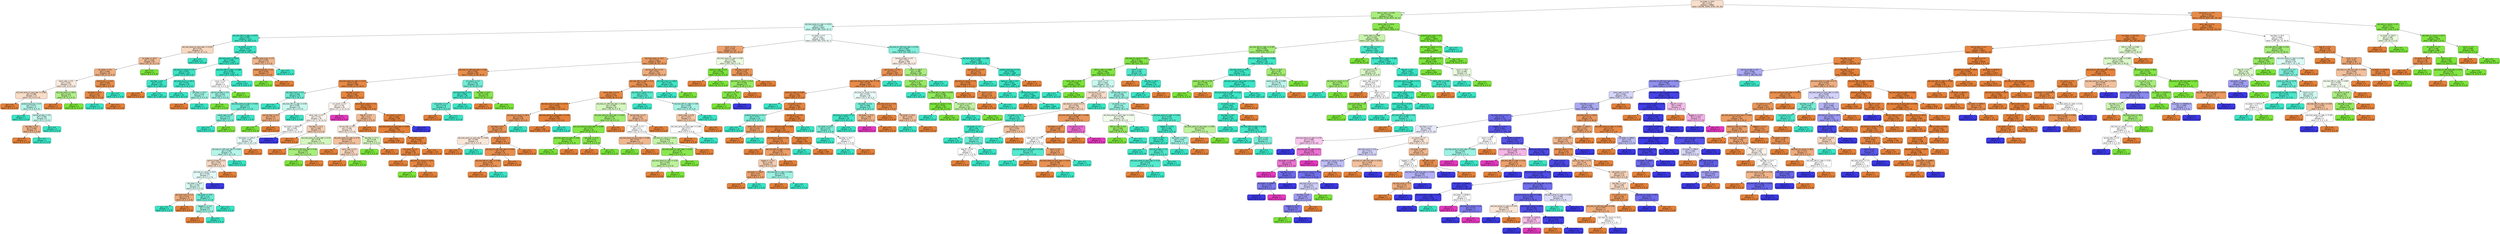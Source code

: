 digraph Tree {
node [shape=box, style="filled, rounded", color="black", fontname="helvetica"] ;
edge [fontname="helvetica"] ;
0 [label="src_bytes <= 28.5\ngini = 0.574\nsamples = 59864\nvalue = [50348, 34550, 8794, 743, 44]", fillcolor="#f8decb"] ;
1 [label="diff_srv_rate <= 0.035\ngini = 0.434\nsamples = 27706\nvalue = [3630, 31700, 8570, 18, 11]", fillcolor="#a9ee7d"] ;
0 -> 1 [labeldistance=2.5, labelangle=45, headlabel="True"] ;
2 [label="dst_host_same_srv_rate <= 0.015\ngini = 0.559\nsamples = 6267\nvalue = [3523, 885, 5516, 18, 7]", fillcolor="#c2f7ed"] ;
1 -> 2 ;
3 [label="dst_host_diff_srv_rate <= 0.075\ngini = 0.097\nsamples = 1213\nvalue = [70, 26, 1813, 0, 0]", fillcolor="#43e6c8"] ;
2 -> 3 ;
4 [label="dst_host_same_src_port_rate <= 0.015\ngini = 0.61\nsamples = 74\nvalue = [55, 20, 31, 0, 0]", fillcolor="#f7d7c0"] ;
3 -> 4 ;
5 [label="src_bytes <= 26.0\ngini = 0.528\nsamples = 60\nvalue = [55, 20, 12, 0, 0]", fillcolor="#f1bd98"] ;
4 -> 5 ;
6 [label="src_bytes <= 5.5\ngini = 0.469\nsamples = 54\nvalue = [55, 12, 12, 0, 0]", fillcolor="#eeae80"] ;
5 -> 6 ;
7 [label="serror_rate <= 0.5\ngini = 0.642\nsamples = 23\nvalue = [16, 12, 8, 0, 0]", fillcolor="#fbeade"] ;
6 -> 7 ;
8 [label="dst_host_same_src_port_rate <= 0.005\ngini = 0.488\nsamples = 14\nvalue = [11, 0, 8, 0, 0]", fillcolor="#f8ddc9"] ;
7 -> 8 ;
9 [label="gini = 0.0\nsamples = 5\nvalue = [6, 0, 0, 0, 0]", fillcolor="#e58139"] ;
8 -> 9 ;
10 [label="protocol_type_tcp <= 0.5\ngini = 0.473\nsamples = 9\nvalue = [5, 0, 8, 0, 0]", fillcolor="#b5f5e9"] ;
8 -> 10 ;
11 [label="gini = 0.0\nsamples = 1\nvalue = [0, 0, 1, 0, 0]", fillcolor="#39e5c5"] ;
10 -> 11 ;
12 [label="service_private <= 0.5\ngini = 0.486\nsamples = 8\nvalue = [5, 0, 7, 0, 0]", fillcolor="#c6f8ee"] ;
10 -> 12 ;
13 [label="last_flag <= 9.5\ngini = 0.408\nsamples = 5\nvalue = [5, 0, 2, 0, 0]", fillcolor="#efb388"] ;
12 -> 13 ;
14 [label="gini = 0.0\nsamples = 4\nvalue = [5, 0, 0, 0, 0]", fillcolor="#e58139"] ;
13 -> 14 ;
15 [label="gini = 0.0\nsamples = 1\nvalue = [0, 0, 2, 0, 0]", fillcolor="#39e5c5"] ;
13 -> 15 ;
16 [label="gini = 0.0\nsamples = 3\nvalue = [0, 0, 5, 0, 0]", fillcolor="#39e5c5"] ;
12 -> 16 ;
17 [label="dst_host_count <= 195.5\ngini = 0.415\nsamples = 9\nvalue = [5, 12, 0, 0, 0]", fillcolor="#b2f08b"] ;
7 -> 17 ;
18 [label="gini = 0.0\nsamples = 3\nvalue = [5, 0, 0, 0, 0]", fillcolor="#e58139"] ;
17 -> 18 ;
19 [label="gini = 0.0\nsamples = 6\nvalue = [0, 12, 0, 0, 0]", fillcolor="#7be539"] ;
17 -> 19 ;
20 [label="service_ecr_i <= 0.5\ngini = 0.169\nsamples = 31\nvalue = [39, 0, 4, 0, 0]", fillcolor="#e88e4d"] ;
6 -> 20 ;
21 [label="last_flag <= 10.5\ngini = 0.133\nsamples = 30\nvalue = [39, 0, 3, 0, 0]", fillcolor="#e78b48"] ;
20 -> 21 ;
22 [label="gini = 0.0\nsamples = 3\nvalue = [0, 0, 3, 0, 0]", fillcolor="#39e5c5"] ;
21 -> 22 ;
23 [label="gini = 0.0\nsamples = 27\nvalue = [39, 0, 0, 0, 0]", fillcolor="#e58139"] ;
21 -> 23 ;
24 [label="gini = 0.0\nsamples = 1\nvalue = [0, 0, 1, 0, 0]", fillcolor="#39e5c5"] ;
20 -> 24 ;
25 [label="gini = 0.0\nsamples = 6\nvalue = [0, 8, 0, 0, 0]", fillcolor="#7be539"] ;
5 -> 25 ;
26 [label="gini = 0.0\nsamples = 14\nvalue = [0, 0, 19, 0, 0]", fillcolor="#39e5c5"] ;
4 -> 26 ;
27 [label="src_bytes <= 3.5\ngini = 0.023\nsamples = 1139\nvalue = [15, 6, 1782, 0, 0]", fillcolor="#3be5c6"] ;
3 -> 27 ;
28 [label="dst_host_count <= 154.5\ngini = 0.008\nsamples = 1128\nvalue = [3, 4, 1778, 0, 0]", fillcolor="#3ae5c5"] ;
27 -> 28 ;
29 [label="dst_host_srv_count <= 1.5\ngini = 0.024\nsamples = 152\nvalue = [3, 0, 240, 0, 0]", fillcolor="#3be5c6"] ;
28 -> 29 ;
30 [label="last_flag <= 8.5\ngini = 0.019\nsamples = 134\nvalue = [2, 0, 209, 0, 0]", fillcolor="#3be5c6"] ;
29 -> 30 ;
31 [label="gini = 0.0\nsamples = 1\nvalue = [2, 0, 0, 0, 0]", fillcolor="#e58139"] ;
30 -> 31 ;
32 [label="gini = 0.0\nsamples = 133\nvalue = [0, 0, 209, 0, 0]", fillcolor="#39e5c5"] ;
30 -> 32 ;
33 [label="dst_host_count <= 152.0\ngini = 0.061\nsamples = 18\nvalue = [1, 0, 31, 0, 0]", fillcolor="#3fe6c7"] ;
29 -> 33 ;
34 [label="gini = 0.0\nsamples = 16\nvalue = [0, 0, 29, 0, 0]", fillcolor="#39e5c5"] ;
33 -> 34 ;
35 [label="last_flag <= 10.0\ngini = 0.444\nsamples = 2\nvalue = [1, 0, 2, 0, 0]", fillcolor="#9cf2e2"] ;
33 -> 35 ;
36 [label="gini = 0.0\nsamples = 1\nvalue = [1, 0, 0, 0, 0]", fillcolor="#e58139"] ;
35 -> 36 ;
37 [label="gini = 0.0\nsamples = 1\nvalue = [0, 0, 2, 0, 0]", fillcolor="#39e5c5"] ;
35 -> 37 ;
38 [label="dst_host_diff_srv_rate <= 0.085\ngini = 0.005\nsamples = 976\nvalue = [0, 4, 1538, 0, 0]", fillcolor="#3ae5c5"] ;
28 -> 38 ;
39 [label="count <= 2.0\ngini = 0.5\nsamples = 6\nvalue = [0, 4, 4, 0, 0]", fillcolor="#ffffff"] ;
38 -> 39 ;
40 [label="service_private <= 0.5\ngini = 0.444\nsamples = 5\nvalue = [0, 2, 4, 0, 0]", fillcolor="#9cf2e2"] ;
39 -> 40 ;
41 [label="gini = 0.0\nsamples = 1\nvalue = [0, 1, 0, 0, 0]", fillcolor="#7be539"] ;
40 -> 41 ;
42 [label="dst_host_same_srv_rate <= 0.005\ngini = 0.32\nsamples = 4\nvalue = [0, 1, 4, 0, 0]", fillcolor="#6aecd4"] ;
40 -> 42 ;
43 [label="serror_rate <= 0.5\ngini = 0.375\nsamples = 3\nvalue = [0, 1, 3, 0, 0]", fillcolor="#7beed8"] ;
42 -> 43 ;
44 [label="gini = 0.0\nsamples = 2\nvalue = [0, 0, 3, 0, 0]", fillcolor="#39e5c5"] ;
43 -> 44 ;
45 [label="gini = 0.0\nsamples = 1\nvalue = [0, 1, 0, 0, 0]", fillcolor="#7be539"] ;
43 -> 45 ;
46 [label="gini = 0.0\nsamples = 1\nvalue = [0, 0, 1, 0, 0]", fillcolor="#39e5c5"] ;
42 -> 46 ;
47 [label="gini = 0.0\nsamples = 1\nvalue = [0, 2, 0, 0, 0]", fillcolor="#7be539"] ;
39 -> 47 ;
48 [label="gini = 0.0\nsamples = 970\nvalue = [0, 0, 1534, 0, 0]", fillcolor="#39e5c5"] ;
38 -> 48 ;
49 [label="protocol_type_icmp <= 0.5\ngini = 0.494\nsamples = 11\nvalue = [12, 2, 4, 0, 0]", fillcolor="#f0b78e"] ;
27 -> 49 ;
50 [label="protocol_type_tcp <= 0.5\ngini = 0.245\nsamples = 9\nvalue = [12, 2, 0, 0, 0]", fillcolor="#e9965a"] ;
49 -> 50 ;
51 [label="gini = 0.0\nsamples = 1\nvalue = [0, 2, 0, 0, 0]", fillcolor="#7be539"] ;
50 -> 51 ;
52 [label="gini = 0.0\nsamples = 8\nvalue = [12, 0, 0, 0, 0]", fillcolor="#e58139"] ;
50 -> 52 ;
53 [label="gini = 0.0\nsamples = 2\nvalue = [0, 0, 4, 0, 0]", fillcolor="#39e5c5"] ;
49 -> 53 ;
54 [label="src_bytes <= 0.5\ngini = 0.592\nsamples = 5054\nvalue = [3453, 859, 3703, 18, 7]", fillcolor="#f4fefc"] ;
2 -> 54 ;
55 [label="count <= 3.5\ngini = 0.376\nsamples = 2114\nvalue = [2639, 324, 421, 18, 5]", fillcolor="#eca16c"] ;
54 -> 55 ;
56 [label="dst_host_count <= 16.5\ngini = 0.303\nsamples = 1829\nvalue = [2436, 85, 421, 16, 5]", fillcolor="#ea9b62"] ;
55 -> 56 ;
57 [label="dst_host_srv_diff_host_rate <= 0.85\ngini = 0.165\nsamples = 897\nvalue = [1322, 21, 86, 16, 5]", fillcolor="#e78d4c"] ;
56 -> 57 ;
58 [label="dst_host_same_srv_rate <= 0.275\ngini = 0.104\nsamples = 863\nvalue = [1319, 11, 43, 16, 5]", fillcolor="#e68844"] ;
57 -> 58 ;
59 [label="dst_host_count <= 6.5\ngini = 0.356\nsamples = 20\nvalue = [6, 2, 29, 0, 0]", fillcolor="#6cecd4"] ;
58 -> 59 ;
60 [label="gini = 0.0\nsamples = 10\nvalue = [0, 0, 20, 0, 0]", fillcolor="#39e5c5"] ;
59 -> 60 ;
61 [label="dst_host_diff_srv_rate <= 0.59\ngini = 0.581\nsamples = 10\nvalue = [6, 2, 9, 0, 0]", fillcolor="#c9f8ef"] ;
59 -> 61 ;
62 [label="service_http <= 0.5\ngini = 0.375\nsamples = 3\nvalue = [6, 2, 0, 0, 0]", fillcolor="#eeab7b"] ;
61 -> 62 ;
63 [label="gini = 0.0\nsamples = 1\nvalue = [0, 2, 0, 0, 0]", fillcolor="#7be539"] ;
62 -> 63 ;
64 [label="gini = 0.0\nsamples = 2\nvalue = [6, 0, 0, 0, 0]", fillcolor="#e58139"] ;
62 -> 64 ;
65 [label="gini = 0.0\nsamples = 7\nvalue = [0, 0, 9, 0, 0]", fillcolor="#39e5c5"] ;
61 -> 65 ;
66 [label="last_flag <= 14.5\ngini = 0.063\nsamples = 843\nvalue = [1313, 9, 14, 16, 5]", fillcolor="#e6853f"] ;
58 -> 66 ;
67 [label="srv_count <= 2.5\ngini = 0.745\nsamples = 36\nvalue = [17, 3, 14, 14, 5]", fillcolor="#fdf5f0"] ;
66 -> 67 ;
68 [label="serror_rate <= 0.5\ngini = 0.701\nsamples = 33\nvalue = [17, 3, 14, 14, 0]", fillcolor="#fdf4ee"] ;
67 -> 68 ;
69 [label="dst_bytes <= 6554.5\ngini = 0.665\nsamples = 27\nvalue = [12, 0, 14, 14, 0]", fillcolor="#ffffff"] ;
68 -> 69 ;
70 [label="dst_bytes <= 1102.5\ngini = 0.561\nsamples = 19\nvalue = [12, 0, 14, 2, 0]", fillcolor="#e6fcf8"] ;
69 -> 70 ;
71 [label="dst_host_srv_diff_host_rate <= 0.025\ngini = 0.542\nsamples = 15\nvalue = [8, 0, 14, 2, 0]", fillcolor="#b5f5e9"] ;
70 -> 71 ;
72 [label="service_private <= 0.5\ngini = 0.587\nsamples = 9\nvalue = [8, 0, 5, 2, 0]", fillcolor="#f7d9c4"] ;
71 -> 72 ;
73 [label="dst_host_srv_count <= 43.5\ngini = 0.628\nsamples = 7\nvalue = [4, 0, 5, 2, 0]", fillcolor="#e3fbf7"] ;
72 -> 73 ;
74 [label="dst_bytes <= 14.5\ngini = 0.494\nsamples = 6\nvalue = [4, 0, 5, 0, 0]", fillcolor="#d7faf3"] ;
73 -> 74 ;
75 [label="dst_host_count <= 1.5\ngini = 0.375\nsamples = 3\nvalue = [3, 0, 1, 0, 0]", fillcolor="#eeab7b"] ;
74 -> 75 ;
76 [label="gini = 0.0\nsamples = 1\nvalue = [0, 0, 1, 0, 0]", fillcolor="#39e5c5"] ;
75 -> 76 ;
77 [label="gini = 0.0\nsamples = 2\nvalue = [3, 0, 0, 0, 0]", fillcolor="#e58139"] ;
75 -> 77 ;
78 [label="dst_bytes <= 74.0\ngini = 0.32\nsamples = 3\nvalue = [1, 0, 4, 0, 0]", fillcolor="#6aecd4"] ;
74 -> 78 ;
79 [label="logged_in <= 0.5\ngini = 0.444\nsamples = 2\nvalue = [1, 0, 2, 0, 0]", fillcolor="#9cf2e2"] ;
78 -> 79 ;
80 [label="gini = 0.0\nsamples = 1\nvalue = [1, 0, 0, 0, 0]", fillcolor="#e58139"] ;
79 -> 80 ;
81 [label="gini = 0.0\nsamples = 1\nvalue = [0, 0, 2, 0, 0]", fillcolor="#39e5c5"] ;
79 -> 81 ;
82 [label="gini = 0.0\nsamples = 1\nvalue = [0, 0, 2, 0, 0]", fillcolor="#39e5c5"] ;
78 -> 82 ;
83 [label="gini = 0.0\nsamples = 1\nvalue = [0, 0, 0, 2, 0]", fillcolor="#3c39e5"] ;
73 -> 83 ;
84 [label="gini = 0.0\nsamples = 2\nvalue = [4, 0, 0, 0, 0]", fillcolor="#e58139"] ;
72 -> 84 ;
85 [label="gini = 0.0\nsamples = 6\nvalue = [0, 0, 9, 0, 0]", fillcolor="#39e5c5"] ;
71 -> 85 ;
86 [label="gini = 0.0\nsamples = 4\nvalue = [4, 0, 0, 0, 0]", fillcolor="#e58139"] ;
70 -> 86 ;
87 [label="gini = 0.0\nsamples = 8\nvalue = [0, 0, 0, 12, 0]", fillcolor="#3c39e5"] ;
69 -> 87 ;
88 [label="last_flag <= 11.0\ngini = 0.469\nsamples = 6\nvalue = [5, 3, 0, 0, 0]", fillcolor="#f5cdb0"] ;
68 -> 88 ;
89 [label="gini = 0.0\nsamples = 2\nvalue = [3, 0, 0, 0, 0]", fillcolor="#e58139"] ;
88 -> 89 ;
90 [label="dst_host_same_src_port_rate <= 0.23\ngini = 0.48\nsamples = 4\nvalue = [2, 3, 0, 0, 0]", fillcolor="#d3f6bd"] ;
88 -> 90 ;
91 [label="gini = 0.0\nsamples = 1\nvalue = [1, 0, 0, 0, 0]", fillcolor="#e58139"] ;
90 -> 91 ;
92 [label="dst_host_srv_diff_host_rate <= 0.46\ngini = 0.375\nsamples = 3\nvalue = [1, 3, 0, 0, 0]", fillcolor="#a7ee7b"] ;
90 -> 92 ;
93 [label="gini = 0.0\nsamples = 2\nvalue = [0, 3, 0, 0, 0]", fillcolor="#7be539"] ;
92 -> 93 ;
94 [label="gini = 0.0\nsamples = 1\nvalue = [1, 0, 0, 0, 0]", fillcolor="#e58139"] ;
92 -> 94 ;
95 [label="gini = 0.0\nsamples = 3\nvalue = [0, 0, 0, 0, 5]", fillcolor="#e539c0"] ;
67 -> 95 ;
96 [label="dst_host_srv_count <= 2.5\ngini = 0.012\nsamples = 807\nvalue = [1296, 6, 0, 2, 0]", fillcolor="#e5823a"] ;
66 -> 96 ;
97 [label="flag_SF <= 0.5\ngini = 0.43\nsamples = 12\nvalue = [11, 5, 0, 0, 0]", fillcolor="#f1ba93"] ;
96 -> 97 ;
98 [label="service_http <= 0.5\ngini = 0.496\nsamples = 8\nvalue = [6, 5, 0, 0, 0]", fillcolor="#fbeade"] ;
97 -> 98 ;
99 [label="dst_host_same_srv_rate <= 0.75\ngini = 0.444\nsamples = 5\nvalue = [4, 2, 0, 0, 0]", fillcolor="#f2c09c"] ;
98 -> 99 ;
100 [label="gini = 0.0\nsamples = 1\nvalue = [1, 0, 0, 0, 0]", fillcolor="#e58139"] ;
99 -> 100 ;
101 [label="serror_rate <= 0.5\ngini = 0.48\nsamples = 4\nvalue = [3, 2, 0, 0, 0]", fillcolor="#f6d5bd"] ;
99 -> 101 ;
102 [label="gini = 0.0\nsamples = 2\nvalue = [3, 0, 0, 0, 0]", fillcolor="#e58139"] ;
101 -> 102 ;
103 [label="gini = 0.0\nsamples = 2\nvalue = [0, 2, 0, 0, 0]", fillcolor="#7be539"] ;
101 -> 103 ;
104 [label="last_flag <= 17.5\ngini = 0.48\nsamples = 3\nvalue = [2, 3, 0, 0, 0]", fillcolor="#d3f6bd"] ;
98 -> 104 ;
105 [label="gini = 0.0\nsamples = 2\nvalue = [0, 3, 0, 0, 0]", fillcolor="#7be539"] ;
104 -> 105 ;
106 [label="gini = 0.0\nsamples = 1\nvalue = [2, 0, 0, 0, 0]", fillcolor="#e58139"] ;
104 -> 106 ;
107 [label="gini = 0.0\nsamples = 4\nvalue = [5, 0, 0, 0, 0]", fillcolor="#e58139"] ;
97 -> 107 ;
108 [label="srv_count <= 74.5\ngini = 0.005\nsamples = 795\nvalue = [1285, 1, 0, 2, 0]", fillcolor="#e58139"] ;
96 -> 108 ;
109 [label="dst_host_same_src_port_rate <= 0.835\ngini = 0.002\nsamples = 793\nvalue = [1285, 1, 0, 0, 0]", fillcolor="#e58139"] ;
108 -> 109 ;
110 [label="gini = 0.0\nsamples = 656\nvalue = [1059, 0, 0, 0, 0]", fillcolor="#e58139"] ;
109 -> 110 ;
111 [label="rerror_rate <= 0.25\ngini = 0.009\nsamples = 137\nvalue = [226, 1, 0, 0, 0]", fillcolor="#e5823a"] ;
109 -> 111 ;
112 [label="srv_count <= 1.5\ngini = 0.056\nsamples = 18\nvalue = [34, 1, 0, 0, 0]", fillcolor="#e6853f"] ;
111 -> 112 ;
113 [label="gini = 0.0\nsamples = 4\nvalue = [10, 0, 0, 0, 0]", fillcolor="#e58139"] ;
112 -> 113 ;
114 [label="dst_host_srv_count <= 120.0\ngini = 0.077\nsamples = 14\nvalue = [24, 1, 0, 0, 0]", fillcolor="#e68641"] ;
112 -> 114 ;
115 [label="gini = 0.0\nsamples = 1\nvalue = [0, 1, 0, 0, 0]", fillcolor="#7be539"] ;
114 -> 115 ;
116 [label="gini = 0.0\nsamples = 13\nvalue = [24, 0, 0, 0, 0]", fillcolor="#e58139"] ;
114 -> 116 ;
117 [label="gini = 0.0\nsamples = 119\nvalue = [192, 0, 0, 0, 0]", fillcolor="#e58139"] ;
111 -> 117 ;
118 [label="gini = 0.0\nsamples = 2\nvalue = [0, 0, 0, 2, 0]", fillcolor="#3c39e5"] ;
108 -> 118 ;
119 [label="srv_count <= 1.5\ngini = 0.376\nsamples = 34\nvalue = [3, 10, 43, 0, 0]", fillcolor="#71ecd5"] ;
57 -> 119 ;
120 [label="service_private <= 0.5\ngini = 0.085\nsamples = 28\nvalue = [2, 0, 43, 0, 0]", fillcolor="#42e6c8"] ;
119 -> 120 ;
121 [label="dst_bytes <= 1.5\ngini = 0.278\nsamples = 8\nvalue = [2, 0, 10, 0, 0]", fillcolor="#61ead1"] ;
120 -> 121 ;
122 [label="gini = 0.0\nsamples = 1\nvalue = [2, 0, 0, 0, 0]", fillcolor="#e58139"] ;
121 -> 122 ;
123 [label="gini = 0.0\nsamples = 7\nvalue = [0, 0, 10, 0, 0]", fillcolor="#39e5c5"] ;
121 -> 123 ;
124 [label="gini = 0.0\nsamples = 20\nvalue = [0, 0, 33, 0, 0]", fillcolor="#39e5c5"] ;
120 -> 124 ;
125 [label="last_flag <= 10.5\ngini = 0.165\nsamples = 6\nvalue = [1, 10, 0, 0, 0]", fillcolor="#88e84d"] ;
119 -> 125 ;
126 [label="gini = 0.0\nsamples = 1\nvalue = [1, 0, 0, 0, 0]", fillcolor="#e58139"] ;
125 -> 126 ;
127 [label="gini = 0.0\nsamples = 5\nvalue = [0, 10, 0, 0, 0]", fillcolor="#7be539"] ;
125 -> 127 ;
128 [label="service_private <= 0.5\ngini = 0.407\nsamples = 932\nvalue = [1114, 64, 335, 0, 0]", fillcolor="#eeac7c"] ;
56 -> 128 ;
129 [label="dst_host_diff_srv_rate <= 0.23\ngini = 0.21\nsamples = 786\nvalue = [1114, 56, 89, 0, 0]", fillcolor="#e89152"] ;
128 -> 129 ;
130 [label="serror_rate <= 0.75\ngini = 0.112\nsamples = 733\nvalue = [1103, 56, 13, 0, 0]", fillcolor="#e78945"] ;
129 -> 130 ;
131 [label="dst_host_same_srv_rate <= 0.275\ngini = 0.024\nsamples = 679\nvalue = [1065, 0, 13, 0, 0]", fillcolor="#e5833b"] ;
130 -> 131 ;
132 [label="dst_host_srv_count <= 95.0\ngini = 0.264\nsamples = 48\nvalue = [54, 0, 10, 0, 0]", fillcolor="#ea985e"] ;
131 -> 132 ;
133 [label="last_flag <= 8.5\ngini = 0.225\nsamples = 47\nvalue = [54, 0, 8, 0, 0]", fillcolor="#e99456"] ;
132 -> 133 ;
134 [label="dst_host_same_src_port_rate <= 0.005\ngini = 0.494\nsamples = 6\nvalue = [5, 0, 4, 0, 0]", fillcolor="#fae6d7"] ;
133 -> 134 ;
135 [label="gini = 0.0\nsamples = 3\nvalue = [5, 0, 0, 0, 0]", fillcolor="#e58139"] ;
134 -> 135 ;
136 [label="gini = 0.0\nsamples = 3\nvalue = [0, 0, 4, 0, 0]", fillcolor="#39e5c5"] ;
134 -> 136 ;
137 [label="srv_count <= 1.5\ngini = 0.14\nsamples = 41\nvalue = [49, 0, 4, 0, 0]", fillcolor="#e78b49"] ;
133 -> 137 ;
138 [label="dst_host_srv_diff_host_rate <= 0.015\ngini = 0.18\nsamples = 32\nvalue = [36, 0, 4, 0, 0]", fillcolor="#e88f4f"] ;
137 -> 138 ;
139 [label="dst_host_diff_srv_rate <= 0.165\ngini = 0.202\nsamples = 27\nvalue = [31, 0, 4, 0, 0]", fillcolor="#e89153"] ;
138 -> 139 ;
140 [label="gini = 0.0\nsamples = 24\nvalue = [31, 0, 0, 0, 0]", fillcolor="#e58139"] ;
139 -> 140 ;
141 [label="gini = 0.0\nsamples = 3\nvalue = [0, 0, 4, 0, 0]", fillcolor="#39e5c5"] ;
139 -> 141 ;
142 [label="gini = 0.0\nsamples = 5\nvalue = [5, 0, 0, 0, 0]", fillcolor="#e58139"] ;
138 -> 142 ;
143 [label="gini = 0.0\nsamples = 9\nvalue = [13, 0, 0, 0, 0]", fillcolor="#e58139"] ;
137 -> 143 ;
144 [label="gini = 0.0\nsamples = 1\nvalue = [0, 0, 2, 0, 0]", fillcolor="#39e5c5"] ;
132 -> 144 ;
145 [label="dst_host_same_src_port_rate <= 0.145\ngini = 0.006\nsamples = 631\nvalue = [1011, 0, 3, 0, 0]", fillcolor="#e5813a"] ;
131 -> 145 ;
146 [label="gini = 0.0\nsamples = 630\nvalue = [1011, 0, 0, 0, 0]", fillcolor="#e58139"] ;
145 -> 146 ;
147 [label="gini = 0.0\nsamples = 1\nvalue = [0, 0, 3, 0, 0]", fillcolor="#39e5c5"] ;
145 -> 147 ;
148 [label="dst_host_srv_diff_host_rate <= 0.005\ngini = 0.482\nsamples = 54\nvalue = [38, 56, 0, 0, 0]", fillcolor="#d5f7bf"] ;
130 -> 148 ;
149 [label="dst_host_same_src_port_rate <= 0.025\ngini = 0.337\nsamples = 35\nvalue = [12, 44, 0, 0, 0]", fillcolor="#9fec6f"] ;
148 -> 149 ;
150 [label="dst_host_same_src_port_rate <= 0.005\ngini = 0.12\nsamples = 30\nvalue = [3, 44, 0, 0, 0]", fillcolor="#84e746"] ;
149 -> 150 ;
151 [label="dst_host_same_srv_rate <= 0.63\ngini = 0.102\nsamples = 24\nvalue = [2, 35, 0, 0, 0]", fillcolor="#83e644"] ;
150 -> 151 ;
152 [label="gini = 0.0\nsamples = 23\nvalue = [0, 35, 0, 0, 0]", fillcolor="#7be539"] ;
151 -> 152 ;
153 [label="gini = 0.0\nsamples = 1\nvalue = [2, 0, 0, 0, 0]", fillcolor="#e58139"] ;
151 -> 153 ;
154 [label="last_flag <= 12.0\ngini = 0.18\nsamples = 6\nvalue = [1, 9, 0, 0, 0]", fillcolor="#8ae84f"] ;
150 -> 154 ;
155 [label="gini = 0.0\nsamples = 1\nvalue = [1, 0, 0, 0, 0]", fillcolor="#e58139"] ;
154 -> 155 ;
156 [label="gini = 0.0\nsamples = 5\nvalue = [0, 9, 0, 0, 0]", fillcolor="#7be539"] ;
154 -> 156 ;
157 [label="gini = 0.0\nsamples = 5\nvalue = [9, 0, 0, 0, 0]", fillcolor="#e58139"] ;
149 -> 157 ;
158 [label="service_http <= 0.5\ngini = 0.432\nsamples = 19\nvalue = [26, 12, 0, 0, 0]", fillcolor="#f1bb94"] ;
148 -> 158 ;
159 [label="srv_count <= 1.5\ngini = 0.5\nsamples = 14\nvalue = [12, 12, 0, 0, 0]", fillcolor="#ffffff"] ;
158 -> 159 ;
160 [label="dst_host_same_src_port_rate <= 0.005\ngini = 0.42\nsamples = 6\nvalue = [7, 3, 0, 0, 0]", fillcolor="#f0b78e"] ;
159 -> 160 ;
161 [label="gini = 0.0\nsamples = 2\nvalue = [0, 3, 0, 0, 0]", fillcolor="#7be539"] ;
160 -> 161 ;
162 [label="gini = 0.0\nsamples = 4\nvalue = [7, 0, 0, 0, 0]", fillcolor="#e58139"] ;
160 -> 162 ;
163 [label="dst_host_srv_count <= 141.0\ngini = 0.459\nsamples = 8\nvalue = [5, 9, 0, 0, 0]", fillcolor="#c4f3a7"] ;
159 -> 163 ;
164 [label="dst_host_same_src_port_rate <= 0.015\ngini = 0.18\nsamples = 6\nvalue = [1, 9, 0, 0, 0]", fillcolor="#8ae84f"] ;
163 -> 164 ;
165 [label="dst_host_same_srv_rate <= 0.29\ngini = 0.444\nsamples = 2\nvalue = [1, 2, 0, 0, 0]", fillcolor="#bdf29c"] ;
164 -> 165 ;
166 [label="gini = 0.0\nsamples = 1\nvalue = [1, 0, 0, 0, 0]", fillcolor="#e58139"] ;
165 -> 166 ;
167 [label="gini = 0.0\nsamples = 1\nvalue = [0, 2, 0, 0, 0]", fillcolor="#7be539"] ;
165 -> 167 ;
168 [label="gini = 0.0\nsamples = 4\nvalue = [0, 7, 0, 0, 0]", fillcolor="#7be539"] ;
164 -> 168 ;
169 [label="gini = 0.0\nsamples = 2\nvalue = [4, 0, 0, 0, 0]", fillcolor="#e58139"] ;
163 -> 169 ;
170 [label="gini = 0.0\nsamples = 5\nvalue = [14, 0, 0, 0, 0]", fillcolor="#e58139"] ;
158 -> 170 ;
171 [label="dst_host_srv_count <= 2.5\ngini = 0.221\nsamples = 53\nvalue = [11, 0, 76, 0, 0]", fillcolor="#56e9cd"] ;
129 -> 171 ;
172 [label="gini = 0.0\nsamples = 35\nvalue = [0, 0, 56, 0, 0]", fillcolor="#39e5c5"] ;
171 -> 172 ;
173 [label="dst_host_diff_srv_rate <= 0.99\ngini = 0.458\nsamples = 18\nvalue = [11, 0, 20, 0, 0]", fillcolor="#a6f3e5"] ;
171 -> 173 ;
174 [label="serror_rate <= 0.25\ngini = 0.457\nsamples = 9\nvalue = [11, 0, 6, 0, 0]", fillcolor="#f3c6a5"] ;
173 -> 174 ;
175 [label="dst_host_same_src_port_rate <= 0.185\ngini = 0.5\nsamples = 7\nvalue = [6, 0, 6, 0, 0]", fillcolor="#ffffff"] ;
174 -> 175 ;
176 [label="gini = 0.0\nsamples = 3\nvalue = [6, 0, 0, 0, 0]", fillcolor="#e58139"] ;
175 -> 176 ;
177 [label="gini = 0.0\nsamples = 4\nvalue = [0, 0, 6, 0, 0]", fillcolor="#39e5c5"] ;
175 -> 177 ;
178 [label="gini = 0.0\nsamples = 2\nvalue = [5, 0, 0, 0, 0]", fillcolor="#e58139"] ;
174 -> 178 ;
179 [label="gini = 0.0\nsamples = 9\nvalue = [0, 0, 14, 0, 0]", fillcolor="#39e5c5"] ;
173 -> 179 ;
180 [label="dst_host_count <= 160.5\ngini = 0.061\nsamples = 146\nvalue = [0, 8, 246, 0, 0]", fillcolor="#3fe6c7"] ;
128 -> 180 ;
181 [label="gini = 0.0\nsamples = 141\nvalue = [0, 0, 246, 0, 0]", fillcolor="#39e5c5"] ;
180 -> 181 ;
182 [label="gini = 0.0\nsamples = 5\nvalue = [0, 8, 0, 0, 0]", fillcolor="#7be539"] ;
180 -> 182 ;
183 [label="dst_host_same_srv_rate <= 0.95\ngini = 0.501\nsamples = 285\nvalue = [203, 239, 0, 2, 0]", fillcolor="#ebfbe1"] ;
55 -> 183 ;
184 [label="same_srv_rate <= 0.5\ngini = 0.028\nsamples = 139\nvalue = [3, 211, 0, 0, 0]", fillcolor="#7de53c"] ;
183 -> 184 ;
185 [label="gini = 0.0\nsamples = 2\nvalue = [3, 0, 0, 0, 0]", fillcolor="#e58139"] ;
184 -> 185 ;
186 [label="gini = 0.0\nsamples = 137\nvalue = [0, 211, 0, 0, 0]", fillcolor="#7be539"] ;
184 -> 186 ;
187 [label="last_flag <= 18.5\ngini = 0.229\nsamples = 146\nvalue = [200, 28, 0, 2, 0]", fillcolor="#e99456"] ;
183 -> 187 ;
188 [label="dst_host_srv_count <= 41.0\ngini = 0.304\nsamples = 21\nvalue = [4, 28, 0, 2, 0]", fillcolor="#95ea61"] ;
187 -> 188 ;
189 [label="srv_count <= 73.0\ngini = 0.124\nsamples = 18\nvalue = [0, 28, 0, 2, 0]", fillcolor="#84e747"] ;
188 -> 189 ;
190 [label="gini = 0.0\nsamples = 17\nvalue = [0, 28, 0, 0, 0]", fillcolor="#7be539"] ;
189 -> 190 ;
191 [label="gini = 0.0\nsamples = 1\nvalue = [0, 0, 0, 2, 0]", fillcolor="#3c39e5"] ;
189 -> 191 ;
192 [label="gini = 0.0\nsamples = 3\nvalue = [4, 0, 0, 0, 0]", fillcolor="#e58139"] ;
188 -> 192 ;
193 [label="gini = 0.0\nsamples = 125\nvalue = [196, 0, 0, 0, 0]", fillcolor="#e58139"] ;
187 -> 193 ;
194 [label="dst_host_srv_diff_host_rate <= 0.235\ngini = 0.454\nsamples = 2940\nvalue = [814, 535, 3282, 0, 2]", fillcolor="#7feeda"] ;
54 -> 194 ;
195 [label="service_private <= 0.5\ngini = 0.632\nsamples = 949\nvalue = [677, 535, 281, 0, 2]", fillcolor="#fbece2"] ;
194 -> 195 ;
196 [label="service_eco_i <= 0.5\ngini = 0.211\nsamples = 503\nvalue = [677, 0, 90, 0, 2]", fillcolor="#e99254"] ;
195 -> 196 ;
197 [label="dst_host_same_src_port_rate <= 0.95\ngini = 0.139\nsamples = 478\nvalue = [677, 0, 53, 0, 2]", fillcolor="#e78b49"] ;
196 -> 197 ;
198 [label="same_srv_rate <= 0.505\ngini = 0.076\nsamples = 442\nvalue = [654, 0, 27, 0, 0]", fillcolor="#e68641"] ;
197 -> 198 ;
199 [label="gini = 0.0\nsamples = 3\nvalue = [0, 0, 5, 0, 0]", fillcolor="#39e5c5"] ;
198 -> 199 ;
200 [label="src_bytes <= 5.5\ngini = 0.063\nsamples = 439\nvalue = [654, 0, 22, 0, 0]", fillcolor="#e68540"] ;
198 -> 200 ;
201 [label="protocol_type_tcp <= 0.5\ngini = 0.375\nsamples = 16\nvalue = [5, 0, 15, 0, 0]", fillcolor="#7beed8"] ;
200 -> 201 ;
202 [label="gini = 0.0\nsamples = 10\nvalue = [0, 0, 14, 0, 0]", fillcolor="#39e5c5"] ;
201 -> 202 ;
203 [label="rerror_rate <= 0.5\ngini = 0.278\nsamples = 6\nvalue = [5, 0, 1, 0, 0]", fillcolor="#ea9a61"] ;
201 -> 203 ;
204 [label="gini = 0.0\nsamples = 5\nvalue = [5, 0, 0, 0, 0]", fillcolor="#e58139"] ;
203 -> 204 ;
205 [label="gini = 0.0\nsamples = 1\nvalue = [0, 0, 1, 0, 0]", fillcolor="#39e5c5"] ;
203 -> 205 ;
206 [label="service_ecr_i <= 0.5\ngini = 0.021\nsamples = 423\nvalue = [649, 0, 7, 0, 0]", fillcolor="#e5823b"] ;
200 -> 206 ;
207 [label="dst_host_same_srv_rate <= 0.025\ngini = 0.018\nsamples = 422\nvalue = [649, 0, 6, 0, 0]", fillcolor="#e5823b"] ;
206 -> 207 ;
208 [label="dst_host_srv_count <= 4.5\ngini = 0.117\nsamples = 31\nvalue = [45, 0, 3, 0, 0]", fillcolor="#e78946"] ;
207 -> 208 ;
209 [label="gini = 0.0\nsamples = 20\nvalue = [32, 0, 0, 0, 0]", fillcolor="#e58139"] ;
208 -> 209 ;
210 [label="dst_host_diff_srv_rate <= 0.05\ngini = 0.305\nsamples = 11\nvalue = [13, 0, 3, 0, 0]", fillcolor="#eb9e67"] ;
208 -> 210 ;
211 [label="logged_in <= 0.5\ngini = 0.469\nsamples = 6\nvalue = [5, 0, 3, 0, 0]", fillcolor="#f5cdb0"] ;
210 -> 211 ;
212 [label="dst_bytes <= 164.0\ngini = 0.32\nsamples = 4\nvalue = [4, 0, 1, 0, 0]", fillcolor="#eca06a"] ;
211 -> 212 ;
213 [label="gini = 0.0\nsamples = 3\nvalue = [4, 0, 0, 0, 0]", fillcolor="#e58139"] ;
212 -> 213 ;
214 [label="gini = 0.0\nsamples = 1\nvalue = [0, 0, 1, 0, 0]", fillcolor="#39e5c5"] ;
212 -> 214 ;
215 [label="dst_host_diff_srv_rate <= 0.025\ngini = 0.444\nsamples = 2\nvalue = [1, 0, 2, 0, 0]", fillcolor="#9cf2e2"] ;
211 -> 215 ;
216 [label="gini = 0.0\nsamples = 1\nvalue = [1, 0, 0, 0, 0]", fillcolor="#e58139"] ;
215 -> 216 ;
217 [label="gini = 0.0\nsamples = 1\nvalue = [0, 0, 2, 0, 0]", fillcolor="#39e5c5"] ;
215 -> 217 ;
218 [label="gini = 0.0\nsamples = 5\nvalue = [8, 0, 0, 0, 0]", fillcolor="#e58139"] ;
210 -> 218 ;
219 [label="last_flag <= 6.0\ngini = 0.01\nsamples = 391\nvalue = [604, 0, 3, 0, 0]", fillcolor="#e5823a"] ;
207 -> 219 ;
220 [label="gini = 0.0\nsamples = 2\nvalue = [0, 0, 3, 0, 0]", fillcolor="#39e5c5"] ;
219 -> 220 ;
221 [label="gini = 0.0\nsamples = 389\nvalue = [604, 0, 0, 0, 0]", fillcolor="#e58139"] ;
219 -> 221 ;
222 [label="gini = 0.0\nsamples = 1\nvalue = [0, 0, 1, 0, 0]", fillcolor="#39e5c5"] ;
206 -> 222 ;
223 [label="dst_host_srv_count <= 9.5\ngini = 0.535\nsamples = 36\nvalue = [23, 0, 26, 0, 2]", fillcolor="#eafcf9"] ;
197 -> 223 ;
224 [label="dst_bytes <= 2.0\ngini = 0.389\nsamples = 23\nvalue = [6, 0, 25, 0, 2]", fillcolor="#74edd6"] ;
223 -> 224 ;
225 [label="dst_host_srv_count <= 1.5\ngini = 0.074\nsamples = 19\nvalue = [1, 0, 25, 0, 0]", fillcolor="#41e6c7"] ;
224 -> 225 ;
226 [label="src_bytes <= 14.0\ngini = 0.375\nsamples = 4\nvalue = [1, 0, 3, 0, 0]", fillcolor="#7beed8"] ;
225 -> 226 ;
227 [label="gini = 0.0\nsamples = 2\nvalue = [0, 0, 2, 0, 0]", fillcolor="#39e5c5"] ;
226 -> 227 ;
228 [label="last_flag <= 10.5\ngini = 0.5\nsamples = 2\nvalue = [1, 0, 1, 0, 0]", fillcolor="#ffffff"] ;
226 -> 228 ;
229 [label="gini = 0.0\nsamples = 1\nvalue = [0, 0, 1, 0, 0]", fillcolor="#39e5c5"] ;
228 -> 229 ;
230 [label="gini = 0.0\nsamples = 1\nvalue = [1, 0, 0, 0, 0]", fillcolor="#e58139"] ;
228 -> 230 ;
231 [label="gini = 0.0\nsamples = 15\nvalue = [0, 0, 22, 0, 0]", fillcolor="#39e5c5"] ;
225 -> 231 ;
232 [label="dst_bytes <= 21.0\ngini = 0.408\nsamples = 4\nvalue = [5, 0, 0, 0, 2]", fillcolor="#efb388"] ;
224 -> 232 ;
233 [label="gini = 0.0\nsamples = 1\nvalue = [0, 0, 0, 0, 2]", fillcolor="#e539c0"] ;
232 -> 233 ;
234 [label="gini = 0.0\nsamples = 3\nvalue = [5, 0, 0, 0, 0]", fillcolor="#e58139"] ;
232 -> 234 ;
235 [label="dst_host_count <= 10.0\ngini = 0.105\nsamples = 13\nvalue = [17, 0, 1, 0, 0]", fillcolor="#e78845"] ;
223 -> 235 ;
236 [label="gini = 0.0\nsamples = 10\nvalue = [15, 0, 0, 0, 0]", fillcolor="#e58139"] ;
235 -> 236 ;
237 [label="dst_bytes <= 35.0\ngini = 0.444\nsamples = 3\nvalue = [2, 0, 1, 0, 0]", fillcolor="#f2c09c"] ;
235 -> 237 ;
238 [label="gini = 0.0\nsamples = 1\nvalue = [0, 0, 1, 0, 0]", fillcolor="#39e5c5"] ;
237 -> 238 ;
239 [label="gini = 0.0\nsamples = 2\nvalue = [2, 0, 0, 0, 0]", fillcolor="#e58139"] ;
237 -> 239 ;
240 [label="gini = 0.0\nsamples = 25\nvalue = [0, 0, 37, 0, 0]", fillcolor="#39e5c5"] ;
196 -> 240 ;
241 [label="count <= 106.5\ngini = 0.388\nsamples = 446\nvalue = [0, 535, 191, 0, 0]", fillcolor="#aaee80"] ;
195 -> 241 ;
242 [label="last_flag <= 11.5\ngini = 0.29\nsamples = 399\nvalue = [0, 535, 114, 0, 0]", fillcolor="#97eb63"] ;
241 -> 242 ;
243 [label="gini = 0.0\nsamples = 15\nvalue = [0, 0, 23, 0, 0]", fillcolor="#39e5c5"] ;
242 -> 243 ;
244 [label="dst_host_diff_srv_rate <= 0.045\ngini = 0.248\nsamples = 384\nvalue = [0, 535, 91, 0, 0]", fillcolor="#91e95b"] ;
242 -> 244 ;
245 [label="dst_host_srv_count <= 3.0\ngini = 0.016\nsamples = 221\nvalue = [0, 367, 3, 0, 0]", fillcolor="#7ce53b"] ;
244 -> 245 ;
246 [label="gini = 0.0\nsamples = 1\nvalue = [0, 0, 3, 0, 0]", fillcolor="#39e5c5"] ;
245 -> 246 ;
247 [label="gini = 0.0\nsamples = 220\nvalue = [0, 367, 0, 0, 0]", fillcolor="#7be539"] ;
245 -> 247 ;
248 [label="src_bytes <= 14.5\ngini = 0.451\nsamples = 163\nvalue = [0, 168, 88, 0, 0]", fillcolor="#c0f3a1"] ;
244 -> 248 ;
249 [label="gini = 0.0\nsamples = 61\nvalue = [0, 0, 88, 0, 0]", fillcolor="#39e5c5"] ;
248 -> 249 ;
250 [label="gini = 0.0\nsamples = 102\nvalue = [0, 168, 0, 0, 0]", fillcolor="#7be539"] ;
248 -> 250 ;
251 [label="gini = 0.0\nsamples = 47\nvalue = [0, 0, 77, 0, 0]", fillcolor="#39e5c5"] ;
241 -> 251 ;
252 [label="dst_host_same_srv_rate <= 0.585\ngini = 0.084\nsamples = 1991\nvalue = [137, 0, 3001, 0, 0]", fillcolor="#42e6c8"] ;
194 -> 252 ;
253 [label="service_eco_i <= 0.5\ngini = 0.127\nsamples = 85\nvalue = [123, 0, 9, 0, 0]", fillcolor="#e78a47"] ;
252 -> 253 ;
254 [label="dst_host_srv_count <= 7.5\ngini = 0.046\nsamples = 81\nvalue = [123, 0, 3, 0, 0]", fillcolor="#e6843e"] ;
253 -> 254 ;
255 [label="gini = 0.0\nsamples = 51\nvalue = [82, 0, 0, 0, 0]", fillcolor="#e58139"] ;
254 -> 255 ;
256 [label="count <= 2.5\ngini = 0.127\nsamples = 30\nvalue = [41, 0, 3, 0, 0]", fillcolor="#e78a47"] ;
254 -> 256 ;
257 [label="gini = 0.0\nsamples = 29\nvalue = [41, 0, 0, 0, 0]", fillcolor="#e58139"] ;
256 -> 257 ;
258 [label="gini = 0.0\nsamples = 1\nvalue = [0, 0, 3, 0, 0]", fillcolor="#39e5c5"] ;
256 -> 258 ;
259 [label="gini = 0.0\nsamples = 4\nvalue = [0, 0, 6, 0, 0]", fillcolor="#39e5c5"] ;
253 -> 259 ;
260 [label="protocol_type_tcp <= 0.5\ngini = 0.009\nsamples = 1906\nvalue = [14, 0, 2992, 0, 0]", fillcolor="#3ae5c5"] ;
252 -> 260 ;
261 [label="same_srv_rate <= 0.5\ngini = 0.001\nsamples = 1896\nvalue = [2, 0, 2992, 0, 0]", fillcolor="#39e5c5"] ;
260 -> 261 ;
262 [label="gini = 0.0\nsamples = 1\nvalue = [0, 0, 1, 0, 0]", fillcolor="#39e5c5"] ;
261 -> 262 ;
263 [label="service_eco_i <= 0.5\ngini = 0.001\nsamples = 1895\nvalue = [2, 0, 2991, 0, 0]", fillcolor="#39e5c5"] ;
261 -> 263 ;
264 [label="gini = 0.0\nsamples = 1\nvalue = [2, 0, 0, 0, 0]", fillcolor="#e58139"] ;
263 -> 264 ;
265 [label="gini = 0.0\nsamples = 1894\nvalue = [0, 0, 2991, 0, 0]", fillcolor="#39e5c5"] ;
263 -> 265 ;
266 [label="gini = 0.0\nsamples = 10\nvalue = [12, 0, 0, 0, 0]", fillcolor="#e58139"] ;
260 -> 266 ;
267 [label="serror_rate <= 0.815\ngini = 0.17\nsamples = 21439\nvalue = [107, 30815, 3054, 0, 4]", fillcolor="#89e84d"] ;
1 -> 267 ;
268 [label="serror_rate <= 0.005\ngini = 0.478\nsamples = 5369\nvalue = [107, 5261, 3047, 0, 4]", fillcolor="#c9f4ad"] ;
267 -> 268 ;
269 [label="dst_host_diff_srv_rate <= 0.105\ngini = 0.359\nsamples = 4268\nvalue = [100, 5149, 1421, 0, 4]", fillcolor="#a1ed72"] ;
268 -> 269 ;
270 [label="dst_host_srv_count <= 54.5\ngini = 0.112\nsamples = 3481\nvalue = [90, 5112, 224, 0, 4]", fillcolor="#83e745"] ;
269 -> 270 ;
271 [label="diff_srv_rate <= 0.095\ngini = 0.082\nsamples = 3419\nvalue = [80, 5112, 143, 0, 4]", fillcolor="#81e642"] ;
270 -> 271 ;
272 [label="rerror_rate <= 0.01\ngini = 0.008\nsamples = 3269\nvalue = [0, 5081, 20, 0, 0]", fillcolor="#7ce53a"] ;
271 -> 272 ;
273 [label="gini = 0.0\nsamples = 11\nvalue = [0, 0, 20, 0, 0]", fillcolor="#39e5c5"] ;
272 -> 273 ;
274 [label="gini = 0.0\nsamples = 3258\nvalue = [0, 5081, 0, 0, 0]", fillcolor="#7be539"] ;
272 -> 274 ;
275 [label="count <= 7.5\ngini = 0.603\nsamples = 150\nvalue = [80, 31, 123, 0, 4]", fillcolor="#c9f8ef"] ;
271 -> 275 ;
276 [label="service_eco_i <= 0.5\ngini = 0.515\nsamples = 82\nvalue = [76, 0, 54, 0, 4]", fillcolor="#f8dcc9"] ;
275 -> 276 ;
277 [label="dst_host_srv_count <= 1.5\ngini = 0.506\nsamples = 79\nvalue = [76, 0, 48, 0, 4]", fillcolor="#f6d3ba"] ;
276 -> 277 ;
278 [label="src_bytes <= 7.5\ngini = 0.133\nsamples = 25\nvalue = [3, 0, 39, 0, 0]", fillcolor="#48e7c9"] ;
277 -> 278 ;
279 [label="dst_bytes <= 7.5\ngini = 0.05\nsamples = 23\nvalue = [1, 0, 38, 0, 0]", fillcolor="#3ee6c7"] ;
278 -> 279 ;
280 [label="gini = 0.0\nsamples = 19\nvalue = [0, 0, 34, 0, 0]", fillcolor="#39e5c5"] ;
279 -> 280 ;
281 [label="count <= 4.5\ngini = 0.32\nsamples = 4\nvalue = [1, 0, 4, 0, 0]", fillcolor="#6aecd4"] ;
279 -> 281 ;
282 [label="flag_SF <= 0.5\ngini = 0.5\nsamples = 2\nvalue = [1, 0, 1, 0, 0]", fillcolor="#ffffff"] ;
281 -> 282 ;
283 [label="gini = 0.0\nsamples = 1\nvalue = [1, 0, 0, 0, 0]", fillcolor="#e58139"] ;
282 -> 283 ;
284 [label="gini = 0.0\nsamples = 1\nvalue = [0, 0, 1, 0, 0]", fillcolor="#39e5c5"] ;
282 -> 284 ;
285 [label="gini = 0.0\nsamples = 2\nvalue = [0, 0, 3, 0, 0]", fillcolor="#39e5c5"] ;
281 -> 285 ;
286 [label="protocol_type_tcp <= 0.5\ngini = 0.444\nsamples = 2\nvalue = [2, 0, 1, 0, 0]", fillcolor="#f2c09c"] ;
278 -> 286 ;
287 [label="gini = 0.0\nsamples = 1\nvalue = [0, 0, 1, 0, 0]", fillcolor="#39e5c5"] ;
286 -> 287 ;
288 [label="gini = 0.0\nsamples = 1\nvalue = [2, 0, 0, 0, 0]", fillcolor="#e58139"] ;
286 -> 288 ;
289 [label="dst_host_same_src_port_rate <= 0.665\ngini = 0.266\nsamples = 54\nvalue = [73, 0, 9, 0, 4]", fillcolor="#e9965a"] ;
277 -> 289 ;
290 [label="dst_bytes <= 33.5\ngini = 0.198\nsamples = 51\nvalue = [72, 0, 9, 0, 0]", fillcolor="#e89152"] ;
289 -> 290 ;
291 [label="rerror_rate <= 0.25\ngini = 0.5\nsamples = 11\nvalue = [9, 0, 9, 0, 0]", fillcolor="#ffffff"] ;
290 -> 291 ;
292 [label="dst_host_same_src_port_rate <= 0.155\ngini = 0.219\nsamples = 5\nvalue = [1, 0, 7, 0, 0]", fillcolor="#55e9cd"] ;
291 -> 292 ;
293 [label="gini = 0.0\nsamples = 4\nvalue = [0, 0, 7, 0, 0]", fillcolor="#39e5c5"] ;
292 -> 293 ;
294 [label="gini = 0.0\nsamples = 1\nvalue = [1, 0, 0, 0, 0]", fillcolor="#e58139"] ;
292 -> 294 ;
295 [label="count <= 5.0\ngini = 0.32\nsamples = 6\nvalue = [8, 0, 2, 0, 0]", fillcolor="#eca06a"] ;
291 -> 295 ;
296 [label="dst_host_same_src_port_rate <= 0.015\ngini = 0.198\nsamples = 5\nvalue = [8, 0, 1, 0, 0]", fillcolor="#e89152"] ;
295 -> 296 ;
297 [label="gini = 0.0\nsamples = 4\nvalue = [8, 0, 0, 0, 0]", fillcolor="#e58139"] ;
296 -> 297 ;
298 [label="gini = 0.0\nsamples = 1\nvalue = [0, 0, 1, 0, 0]", fillcolor="#39e5c5"] ;
296 -> 298 ;
299 [label="gini = 0.0\nsamples = 1\nvalue = [0, 0, 1, 0, 0]", fillcolor="#39e5c5"] ;
295 -> 299 ;
300 [label="gini = 0.0\nsamples = 40\nvalue = [63, 0, 0, 0, 0]", fillcolor="#e58139"] ;
290 -> 300 ;
301 [label="srv_count <= 1.5\ngini = 0.32\nsamples = 3\nvalue = [1, 0, 0, 0, 4]", fillcolor="#ec6ad0"] ;
289 -> 301 ;
302 [label="gini = 0.0\nsamples = 1\nvalue = [1, 0, 0, 0, 0]", fillcolor="#e58139"] ;
301 -> 302 ;
303 [label="gini = 0.0\nsamples = 2\nvalue = [0, 0, 0, 0, 4]", fillcolor="#e539c0"] ;
301 -> 303 ;
304 [label="gini = 0.0\nsamples = 3\nvalue = [0, 0, 6, 0, 0]", fillcolor="#39e5c5"] ;
276 -> 304 ;
305 [label="service_http <= 0.5\ngini = 0.469\nsamples = 68\nvalue = [4, 31, 69, 0, 0]", fillcolor="#98f1e1"] ;
275 -> 305 ;
306 [label="src_bytes <= 0.5\ngini = 0.46\nsamples = 67\nvalue = [3, 31, 69, 0, 0]", fillcolor="#96f1e0"] ;
305 -> 306 ;
307 [label="dst_host_same_src_port_rate <= 0.025\ngini = 0.499\nsamples = 36\nvalue = [0, 29, 26, 0, 0]", fillcolor="#f1fceb"] ;
306 -> 307 ;
308 [label="diff_srv_rate <= 0.6\ngini = 0.284\nsamples = 24\nvalue = [0, 29, 6, 0, 0]", fillcolor="#96ea62"] ;
307 -> 308 ;
309 [label="gini = 0.0\nsamples = 19\nvalue = [0, 29, 0, 0, 0]", fillcolor="#7be539"] ;
308 -> 309 ;
310 [label="gini = 0.0\nsamples = 5\nvalue = [0, 0, 6, 0, 0]", fillcolor="#39e5c5"] ;
308 -> 310 ;
311 [label="gini = 0.0\nsamples = 12\nvalue = [0, 0, 20, 0, 0]", fillcolor="#39e5c5"] ;
307 -> 311 ;
312 [label="dst_host_same_srv_rate <= 0.045\ngini = 0.192\nsamples = 31\nvalue = [3, 2, 43, 0, 0]", fillcolor="#4fe8cb"] ;
306 -> 312 ;
313 [label="logged_in <= 0.5\ngini = 0.085\nsamples = 29\nvalue = [2, 0, 43, 0, 0]", fillcolor="#42e6c8"] ;
312 -> 313 ;
314 [label="count <= 42.0\ngini = 0.046\nsamples = 27\nvalue = [1, 0, 41, 0, 0]", fillcolor="#3ee6c6"] ;
313 -> 314 ;
315 [label="gini = 0.0\nsamples = 22\nvalue = [0, 0, 32, 0, 0]", fillcolor="#39e5c5"] ;
314 -> 315 ;
316 [label="service_private <= 0.5\ngini = 0.18\nsamples = 5\nvalue = [1, 0, 9, 0, 0]", fillcolor="#4fe8cb"] ;
314 -> 316 ;
317 [label="dst_host_same_src_port_rate <= 0.16\ngini = 0.219\nsamples = 3\nvalue = [1, 0, 7, 0, 0]", fillcolor="#55e9cd"] ;
316 -> 317 ;
318 [label="gini = 0.0\nsamples = 1\nvalue = [1, 0, 0, 0, 0]", fillcolor="#e58139"] ;
317 -> 318 ;
319 [label="gini = 0.0\nsamples = 2\nvalue = [0, 0, 7, 0, 0]", fillcolor="#39e5c5"] ;
317 -> 319 ;
320 [label="gini = 0.0\nsamples = 2\nvalue = [0, 0, 2, 0, 0]", fillcolor="#39e5c5"] ;
316 -> 320 ;
321 [label="dst_bytes <= 29.0\ngini = 0.444\nsamples = 2\nvalue = [1, 0, 2, 0, 0]", fillcolor="#9cf2e2"] ;
313 -> 321 ;
322 [label="gini = 0.0\nsamples = 1\nvalue = [0, 0, 2, 0, 0]", fillcolor="#39e5c5"] ;
321 -> 322 ;
323 [label="gini = 0.0\nsamples = 1\nvalue = [1, 0, 0, 0, 0]", fillcolor="#e58139"] ;
321 -> 323 ;
324 [label="dst_host_same_src_port_rate <= 0.065\ngini = 0.444\nsamples = 2\nvalue = [1, 2, 0, 0, 0]", fillcolor="#bdf29c"] ;
312 -> 324 ;
325 [label="gini = 0.0\nsamples = 1\nvalue = [1, 0, 0, 0, 0]", fillcolor="#e58139"] ;
324 -> 325 ;
326 [label="gini = 0.0\nsamples = 1\nvalue = [0, 2, 0, 0, 0]", fillcolor="#7be539"] ;
324 -> 326 ;
327 [label="gini = 0.0\nsamples = 1\nvalue = [1, 0, 0, 0, 0]", fillcolor="#e58139"] ;
305 -> 327 ;
328 [label="count <= 4.5\ngini = 0.196\nsamples = 62\nvalue = [10, 0, 81, 0, 0]", fillcolor="#51e8cc"] ;
270 -> 328 ;
329 [label="gini = 0.0\nsamples = 7\nvalue = [8, 0, 0, 0, 0]", fillcolor="#e58139"] ;
328 -> 329 ;
330 [label="last_flag <= 20.0\ngini = 0.047\nsamples = 55\nvalue = [2, 0, 81, 0, 0]", fillcolor="#3ee6c6"] ;
328 -> 330 ;
331 [label="gini = 0.0\nsamples = 54\nvalue = [0, 0, 81, 0, 0]", fillcolor="#39e5c5"] ;
330 -> 331 ;
332 [label="gini = 0.0\nsamples = 1\nvalue = [2, 0, 0, 0, 0]", fillcolor="#e58139"] ;
330 -> 332 ;
333 [label="dst_host_same_srv_rate <= 0.285\ngini = 0.073\nsamples = 787\nvalue = [10, 37, 1197, 0, 0]", fillcolor="#41e6c7"] ;
269 -> 333 ;
334 [label="dst_host_count <= 87.5\ngini = 0.047\nsamples = 775\nvalue = [8, 21, 1194, 0, 0]", fillcolor="#3ee6c6"] ;
333 -> 334 ;
335 [label="same_srv_rate <= 0.335\ngini = 0.269\nsamples = 15\nvalue = [4, 21, 0, 0, 0]", fillcolor="#94ea5f"] ;
334 -> 335 ;
336 [label="gini = 0.0\nsamples = 12\nvalue = [0, 21, 0, 0, 0]", fillcolor="#7be539"] ;
335 -> 336 ;
337 [label="gini = 0.0\nsamples = 3\nvalue = [4, 0, 0, 0, 0]", fillcolor="#e58139"] ;
335 -> 337 ;
338 [label="dst_host_same_src_port_rate <= 0.145\ngini = 0.007\nsamples = 760\nvalue = [4, 0, 1194, 0, 0]", fillcolor="#3ae5c5"] ;
334 -> 338 ;
339 [label="dst_host_same_srv_rate <= 0.125\ngini = 0.05\nsamples = 108\nvalue = [4, 0, 152, 0, 0]", fillcolor="#3ee6c7"] ;
338 -> 339 ;
340 [label="src_bytes <= 8.0\ngini = 0.038\nsamples = 107\nvalue = [3, 0, 152, 0, 0]", fillcolor="#3de6c6"] ;
339 -> 340 ;
341 [label="last_flag <= 19.5\ngini = 0.013\nsamples = 105\nvalue = [1, 0, 152, 0, 0]", fillcolor="#3ae5c5"] ;
340 -> 341 ;
342 [label="gini = 0.0\nsamples = 92\nvalue = [0, 0, 131, 0, 0]", fillcolor="#39e5c5"] ;
341 -> 342 ;
343 [label="dst_host_diff_srv_rate <= 0.365\ngini = 0.087\nsamples = 13\nvalue = [1, 0, 21, 0, 0]", fillcolor="#42e6c8"] ;
341 -> 343 ;
344 [label="gini = 0.0\nsamples = 10\nvalue = [0, 0, 18, 0, 0]", fillcolor="#39e5c5"] ;
343 -> 344 ;
345 [label="count <= 6.0\ngini = 0.375\nsamples = 3\nvalue = [1, 0, 3, 0, 0]", fillcolor="#7beed8"] ;
343 -> 345 ;
346 [label="gini = 0.0\nsamples = 1\nvalue = [1, 0, 0, 0, 0]", fillcolor="#e58139"] ;
345 -> 346 ;
347 [label="gini = 0.0\nsamples = 2\nvalue = [0, 0, 3, 0, 0]", fillcolor="#39e5c5"] ;
345 -> 347 ;
348 [label="gini = 0.0\nsamples = 2\nvalue = [2, 0, 0, 0, 0]", fillcolor="#e58139"] ;
340 -> 348 ;
349 [label="gini = 0.0\nsamples = 1\nvalue = [1, 0, 0, 0, 0]", fillcolor="#e58139"] ;
339 -> 349 ;
350 [label="gini = 0.0\nsamples = 652\nvalue = [0, 0, 1042, 0, 0]", fillcolor="#39e5c5"] ;
338 -> 350 ;
351 [label="count <= 76.0\ngini = 0.39\nsamples = 12\nvalue = [2, 16, 3, 0, 0]", fillcolor="#a0ec70"] ;
333 -> 351 ;
352 [label="same_srv_rate <= 0.585\ngini = 0.48\nsamples = 3\nvalue = [2, 0, 3, 0, 0]", fillcolor="#bdf6ec"] ;
351 -> 352 ;
353 [label="gini = 0.0\nsamples = 2\nvalue = [0, 0, 3, 0, 0]", fillcolor="#39e5c5"] ;
352 -> 353 ;
354 [label="gini = 0.0\nsamples = 1\nvalue = [2, 0, 0, 0, 0]", fillcolor="#e58139"] ;
352 -> 354 ;
355 [label="gini = 0.0\nsamples = 9\nvalue = [0, 16, 0, 0, 0]", fillcolor="#7be539"] ;
351 -> 355 ;
356 [label="diff_srv_rate <= 0.12\ngini = 0.128\nsamples = 1101\nvalue = [7, 112, 1626, 0, 0]", fillcolor="#47e7c9"] ;
268 -> 356 ;
357 [label="gini = 0.0\nsamples = 62\nvalue = [0, 91, 0, 0, 0]", fillcolor="#7be539"] ;
356 -> 357 ;
358 [label="dst_host_diff_srv_rate <= 0.085\ngini = 0.033\nsamples = 1039\nvalue = [7, 21, 1626, 0, 0]", fillcolor="#3ce5c6"] ;
356 -> 358 ;
359 [label="srv_count <= 1.5\ngini = 0.573\nsamples = 24\nvalue = [4, 20, 13, 0, 0]", fillcolor="#d8f7c5"] ;
358 -> 359 ;
360 [label="dst_host_srv_count <= 1.5\ngini = 0.355\nsamples = 7\nvalue = [0, 10, 3, 0, 0]", fillcolor="#a3ed74"] ;
359 -> 360 ;
361 [label="gini = 0.0\nsamples = 2\nvalue = [0, 0, 3, 0, 0]", fillcolor="#39e5c5"] ;
360 -> 361 ;
362 [label="gini = 0.0\nsamples = 5\nvalue = [0, 10, 0, 0, 0]", fillcolor="#7be539"] ;
360 -> 362 ;
363 [label="serror_rate <= 0.35\ngini = 0.625\nsamples = 17\nvalue = [4, 10, 10, 0, 0]", fillcolor="#ffffff"] ;
359 -> 363 ;
364 [label="gini = 0.0\nsamples = 2\nvalue = [4, 0, 0, 0, 0]", fillcolor="#e58139"] ;
363 -> 364 ;
365 [label="count <= 7.0\ngini = 0.5\nsamples = 15\nvalue = [0, 10, 10, 0, 0]", fillcolor="#ffffff"] ;
363 -> 365 ;
366 [label="service_private <= 0.5\ngini = 0.165\nsamples = 8\nvalue = [0, 10, 1, 0, 0]", fillcolor="#88e84d"] ;
365 -> 366 ;
367 [label="gini = 0.0\nsamples = 7\nvalue = [0, 10, 0, 0, 0]", fillcolor="#7be539"] ;
366 -> 367 ;
368 [label="gini = 0.0\nsamples = 1\nvalue = [0, 0, 1, 0, 0]", fillcolor="#39e5c5"] ;
366 -> 368 ;
369 [label="gini = 0.0\nsamples = 7\nvalue = [0, 0, 9, 0, 0]", fillcolor="#39e5c5"] ;
365 -> 369 ;
370 [label="flag_SF <= 0.5\ngini = 0.005\nsamples = 1015\nvalue = [3, 1, 1613, 0, 0]", fillcolor="#39e5c5"] ;
358 -> 370 ;
371 [label="dst_host_same_srv_rate <= 0.11\ngini = 0.003\nsamples = 996\nvalue = [1, 1, 1585, 0, 0]", fillcolor="#39e5c5"] ;
370 -> 371 ;
372 [label="dst_host_srv_count <= 1.5\ngini = 0.001\nsamples = 995\nvalue = [1, 0, 1585, 0, 0]", fillcolor="#39e5c5"] ;
371 -> 372 ;
373 [label="same_srv_rate <= 0.375\ngini = 0.001\nsamples = 942\nvalue = [1, 0, 1503, 0, 0]", fillcolor="#39e5c5"] ;
372 -> 373 ;
374 [label="gini = 0.0\nsamples = 935\nvalue = [0, 0, 1493, 0, 0]", fillcolor="#39e5c5"] ;
373 -> 374 ;
375 [label="dst_host_diff_srv_rate <= 0.9\ngini = 0.165\nsamples = 7\nvalue = [1, 0, 10, 0, 0]", fillcolor="#4de8cb"] ;
373 -> 375 ;
376 [label="gini = 0.0\nsamples = 1\nvalue = [1, 0, 0, 0, 0]", fillcolor="#e58139"] ;
375 -> 376 ;
377 [label="gini = 0.0\nsamples = 6\nvalue = [0, 0, 10, 0, 0]", fillcolor="#39e5c5"] ;
375 -> 377 ;
378 [label="gini = 0.0\nsamples = 53\nvalue = [0, 0, 82, 0, 0]", fillcolor="#39e5c5"] ;
372 -> 378 ;
379 [label="gini = 0.0\nsamples = 1\nvalue = [0, 1, 0, 0, 0]", fillcolor="#7be539"] ;
371 -> 379 ;
380 [label="rerror_rate <= 0.395\ngini = 0.124\nsamples = 19\nvalue = [2, 0, 28, 0, 0]", fillcolor="#47e7c9"] ;
370 -> 380 ;
381 [label="gini = 0.0\nsamples = 1\nvalue = [2, 0, 0, 0, 0]", fillcolor="#e58139"] ;
380 -> 381 ;
382 [label="gini = 0.0\nsamples = 18\nvalue = [0, 0, 28, 0, 0]", fillcolor="#39e5c5"] ;
380 -> 382 ;
383 [label="protocol_type_icmp <= 0.5\ngini = 0.001\nsamples = 16070\nvalue = [0, 25554, 7, 0, 0]", fillcolor="#7be539"] ;
267 -> 383 ;
384 [label="dst_host_srv_count <= 1.5\ngini = 0.0\nsamples = 16069\nvalue = [0, 25554, 5, 0, 0]", fillcolor="#7be539"] ;
383 -> 384 ;
385 [label="dst_host_diff_srv_rate <= 0.7\ngini = 0.007\nsamples = 902\nvalue = [0, 1443, 5, 0, 0]", fillcolor="#7be53a"] ;
384 -> 385 ;
386 [label="gini = 0.0\nsamples = 894\nvalue = [0, 1437, 0, 0, 0]", fillcolor="#7be539"] ;
385 -> 386 ;
387 [label="count <= 78.5\ngini = 0.496\nsamples = 8\nvalue = [0, 6, 5, 0, 0]", fillcolor="#e9fbde"] ;
385 -> 387 ;
388 [label="gini = 0.0\nsamples = 3\nvalue = [0, 0, 5, 0, 0]", fillcolor="#39e5c5"] ;
387 -> 388 ;
389 [label="gini = 0.0\nsamples = 5\nvalue = [0, 6, 0, 0, 0]", fillcolor="#7be539"] ;
387 -> 389 ;
390 [label="gini = 0.0\nsamples = 15167\nvalue = [0, 24111, 0, 0, 0]", fillcolor="#7be539"] ;
384 -> 390 ;
391 [label="gini = 0.0\nsamples = 1\nvalue = [0, 0, 2, 0, 0]", fillcolor="#39e5c5"] ;
383 -> 391 ;
392 [label="service_ecr_i <= 0.5\ngini = 0.142\nsamples = 32158\nvalue = [46718, 2850, 224, 725, 33]", fillcolor="#e78b49"] ;
0 -> 392 [labeldistance=2.5, labelangle=-45, headlabel="False"] ;
393 [label="rerror_rate <= 0.13\ngini = 0.069\nsamples = 30714\nvalue = [46577, 734, 224, 725, 33]", fillcolor="#e68640"] ;
392 -> 393 ;
394 [label="src_bytes <= 52220.5\ngini = 0.06\nsamples = 30441\nvalue = [46387, 543, 209, 687, 33]", fillcolor="#e6853f"] ;
393 -> 394 ;
395 [label="service_http <= 0.5\ngini = 0.037\nsamples = 29821\nvalue = [45991, 2, 209, 647, 33]", fillcolor="#e6833d"] ;
394 -> 395 ;
396 [label="last_flag <= 13.5\ngini = 0.083\nsamples = 13162\nvalue = [19771, 2, 209, 642, 33]", fillcolor="#e68742"] ;
395 -> 396 ;
397 [label="service_private <= 0.5\ngini = 0.608\nsamples = 620\nvalue = [209, 2, 188, 536, 33]", fillcolor="#abaaf4"] ;
396 -> 397 ;
398 [label="dst_host_srv_diff_host_rate <= 0.085\ngini = 0.469\nsamples = 507\nvalue = [209, 2, 11, 536, 33]", fillcolor="#9190f0"] ;
397 -> 398 ;
399 [label="serror_rate <= 0.05\ngini = 0.565\nsamples = 327\nvalue = [201, 2, 11, 267, 28]", fillcolor="#d5d5f9"] ;
398 -> 399 ;
400 [label="last_flag <= 11.5\ngini = 0.538\nsamples = 286\nvalue = [133, 2, 11, 267, 28]", fillcolor="#aaa9f4"] ;
399 -> 400 ;
401 [label="dst_host_count <= 5.5\ngini = 0.39\nsamples = 210\nvalue = [34, 2, 11, 249, 28]", fillcolor="#6e6cec"] ;
400 -> 401 ;
402 [label="last_flag <= 5.5\ngini = 0.666\nsamples = 37\nvalue = [22, 2, 0, 27, 14]", fillcolor="#e8e8fc"] ;
401 -> 402 ;
403 [label="dst_host_same_srv_rate <= 0.55\ngini = 0.486\nsamples = 12\nvalue = [0, 0, 0, 10, 14]", fillcolor="#f8c6ed"] ;
402 -> 403 ;
404 [label="gini = 0.0\nsamples = 2\nvalue = [0, 0, 0, 6, 0]", fillcolor="#3c39e5"] ;
403 -> 404 ;
405 [label="dst_host_diff_srv_rate <= 0.3\ngini = 0.346\nsamples = 10\nvalue = [0, 0, 0, 4, 14]", fillcolor="#ec72d2"] ;
403 -> 405 ;
406 [label="dst_bytes <= 7923.0\ngini = 0.36\nsamples = 9\nvalue = [0, 0, 0, 4, 13]", fillcolor="#ed76d3"] ;
405 -> 406 ;
407 [label="gini = 0.0\nsamples = 6\nvalue = [0, 0, 0, 0, 12]", fillcolor="#e539c0"] ;
406 -> 407 ;
408 [label="last_flag <= 1.5\ngini = 0.32\nsamples = 3\nvalue = [0, 0, 0, 4, 1]", fillcolor="#6d6aec"] ;
406 -> 408 ;
409 [label="dst_bytes <= 47894.5\ngini = 0.375\nsamples = 2\nvalue = [0, 0, 0, 3, 1]", fillcolor="#7d7bee"] ;
408 -> 409 ;
410 [label="gini = 0.0\nsamples = 1\nvalue = [0, 0, 0, 3, 0]", fillcolor="#3c39e5"] ;
409 -> 410 ;
411 [label="gini = 0.0\nsamples = 1\nvalue = [0, 0, 0, 0, 1]", fillcolor="#e539c0"] ;
409 -> 411 ;
412 [label="gini = 0.0\nsamples = 1\nvalue = [0, 0, 0, 1, 0]", fillcolor="#3c39e5"] ;
408 -> 412 ;
413 [label="gini = 0.0\nsamples = 1\nvalue = [0, 0, 0, 0, 1]", fillcolor="#e539c0"] ;
405 -> 413 ;
414 [label="srv_count <= 1.5\ngini = 0.538\nsamples = 25\nvalue = [22, 2, 0, 17, 0]", fillcolor="#fae5d6"] ;
402 -> 414 ;
415 [label="dst_host_count <= 4.0\ngini = 0.571\nsamples = 13\nvalue = [8, 2, 0, 11, 0]", fillcolor="#d2d1f9"] ;
414 -> 415 ;
416 [label="dst_host_srv_count <= 56.0\ngini = 0.568\nsamples = 11\nvalue = [6, 2, 0, 10, 0]", fillcolor="#bebdf6"] ;
415 -> 416 ;
417 [label="dst_host_srv_count <= 19.5\ngini = 0.379\nsamples = 8\nvalue = [1, 2, 0, 10, 0]", fillcolor="#716fec"] ;
416 -> 417 ;
418 [label="dst_host_count <= 1.5\ngini = 0.611\nsamples = 4\nvalue = [1, 2, 0, 3, 0]", fillcolor="#cecef8"] ;
417 -> 418 ;
419 [label="last_flag <= 8.5\ngini = 0.56\nsamples = 3\nvalue = [1, 1, 0, 3, 0]", fillcolor="#9e9cf2"] ;
418 -> 419 ;
420 [label="logged_in <= 0.5\ngini = 0.375\nsamples = 2\nvalue = [0, 1, 0, 3, 0]", fillcolor="#7d7bee"] ;
419 -> 420 ;
421 [label="gini = 0.0\nsamples = 1\nvalue = [0, 1, 0, 0, 0]", fillcolor="#7be539"] ;
420 -> 421 ;
422 [label="gini = 0.0\nsamples = 1\nvalue = [0, 0, 0, 3, 0]", fillcolor="#3c39e5"] ;
420 -> 422 ;
423 [label="gini = 0.0\nsamples = 1\nvalue = [1, 0, 0, 0, 0]", fillcolor="#e58139"] ;
419 -> 423 ;
424 [label="gini = 0.0\nsamples = 1\nvalue = [0, 1, 0, 0, 0]", fillcolor="#7be539"] ;
418 -> 424 ;
425 [label="gini = 0.0\nsamples = 4\nvalue = [0, 0, 0, 7, 0]", fillcolor="#3c39e5"] ;
417 -> 425 ;
426 [label="gini = 0.0\nsamples = 3\nvalue = [5, 0, 0, 0, 0]", fillcolor="#e58139"] ;
416 -> 426 ;
427 [label="dst_host_srv_diff_host_rate <= 0.025\ngini = 0.444\nsamples = 2\nvalue = [2, 0, 0, 1, 0]", fillcolor="#f2c09c"] ;
415 -> 427 ;
428 [label="gini = 0.0\nsamples = 1\nvalue = [2, 0, 0, 0, 0]", fillcolor="#e58139"] ;
427 -> 428 ;
429 [label="gini = 0.0\nsamples = 1\nvalue = [0, 0, 0, 1, 0]", fillcolor="#3c39e5"] ;
427 -> 429 ;
430 [label="src_bytes <= 358.5\ngini = 0.42\nsamples = 12\nvalue = [14, 0, 0, 6, 0]", fillcolor="#f0b78e"] ;
414 -> 430 ;
431 [label="logged_in <= 0.5\ngini = 0.5\nsamples = 8\nvalue = [5, 0, 0, 5, 0]", fillcolor="#ffffff"] ;
430 -> 431 ;
432 [label="gini = 0.0\nsamples = 2\nvalue = [2, 0, 0, 0, 0]", fillcolor="#e58139"] ;
431 -> 432 ;
433 [label="dst_host_srv_diff_host_rate <= 0.025\ngini = 0.469\nsamples = 6\nvalue = [3, 0, 0, 5, 0]", fillcolor="#b1b0f5"] ;
431 -> 433 ;
434 [label="dst_host_count <= 2.5\ngini = 0.375\nsamples = 3\nvalue = [3, 0, 0, 1, 0]", fillcolor="#eeab7b"] ;
433 -> 434 ;
435 [label="gini = 0.0\nsamples = 2\nvalue = [3, 0, 0, 0, 0]", fillcolor="#e58139"] ;
434 -> 435 ;
436 [label="gini = 0.0\nsamples = 1\nvalue = [0, 0, 0, 1, 0]", fillcolor="#3c39e5"] ;
434 -> 436 ;
437 [label="gini = 0.0\nsamples = 3\nvalue = [0, 0, 0, 4, 0]", fillcolor="#3c39e5"] ;
433 -> 437 ;
438 [label="last_flag <= 8.5\ngini = 0.18\nsamples = 4\nvalue = [9, 0, 0, 1, 0]", fillcolor="#e88f4f"] ;
430 -> 438 ;
439 [label="gini = 0.0\nsamples = 1\nvalue = [0, 0, 0, 1, 0]", fillcolor="#3c39e5"] ;
438 -> 439 ;
440 [label="gini = 0.0\nsamples = 3\nvalue = [9, 0, 0, 0, 0]", fillcolor="#e58139"] ;
438 -> 440 ;
441 [label="logged_in <= 0.5\ngini = 0.258\nsamples = 173\nvalue = [12, 0, 11, 222, 14]", fillcolor="#5957e9"] ;
401 -> 441 ;
442 [label="count <= 54.5\ngini = 0.64\nsamples = 3\nvalue = [2, 0, 2, 0, 1]", fillcolor="#ffffff"] ;
441 -> 442 ;
443 [label="dst_host_same_src_port_rate <= 0.005\ngini = 0.444\nsamples = 2\nvalue = [0, 0, 2, 0, 1]", fillcolor="#9cf2e2"] ;
442 -> 443 ;
444 [label="gini = 0.0\nsamples = 1\nvalue = [0, 0, 0, 0, 1]", fillcolor="#e539c0"] ;
443 -> 444 ;
445 [label="gini = 0.0\nsamples = 1\nvalue = [0, 0, 2, 0, 0]", fillcolor="#39e5c5"] ;
443 -> 445 ;
446 [label="gini = 0.0\nsamples = 1\nvalue = [2, 0, 0, 0, 0]", fillcolor="#e58139"] ;
442 -> 446 ;
447 [label="src_bytes <= 314.0\ngini = 0.231\nsamples = 170\nvalue = [10, 0, 9, 222, 13]", fillcolor="#5653e8"] ;
441 -> 447 ;
448 [label="dst_host_same_srv_rate <= 0.055\ngini = 0.542\nsamples = 9\nvalue = [4, 0, 0, 1, 7]", fillcolor="#f5b5e7"] ;
447 -> 448 ;
449 [label="gini = 0.0\nsamples = 4\nvalue = [0, 0, 0, 0, 7]", fillcolor="#e539c0"] ;
448 -> 449 ;
450 [label="dst_host_diff_srv_rate <= 0.16\ngini = 0.32\nsamples = 5\nvalue = [4, 0, 0, 1, 0]", fillcolor="#eca06a"] ;
448 -> 450 ;
451 [label="gini = 0.0\nsamples = 4\nvalue = [4, 0, 0, 0, 0]", fillcolor="#e58139"] ;
450 -> 451 ;
452 [label="gini = 0.0\nsamples = 1\nvalue = [0, 0, 0, 1, 0]", fillcolor="#3c39e5"] ;
450 -> 452 ;
453 [label="same_srv_rate <= 0.415\ngini = 0.163\nsamples = 161\nvalue = [6, 0, 9, 221, 6]", fillcolor="#4e4be7"] ;
447 -> 453 ;
454 [label="gini = 0.0\nsamples = 1\nvalue = [0, 0, 1, 0, 0]", fillcolor="#39e5c5"] ;
453 -> 454 ;
455 [label="count <= 1.5\ngini = 0.157\nsamples = 160\nvalue = [6, 0, 8, 221, 6]", fillcolor="#4d4ae7"] ;
453 -> 455 ;
456 [label="dst_host_same_srv_rate <= 0.34\ngini = 0.173\nsamples = 145\nvalue = [6, 0, 8, 197, 6]", fillcolor="#4f4ce7"] ;
455 -> 456 ;
457 [label="dst_bytes <= 5404.5\ngini = 0.073\nsamples = 106\nvalue = [0, 0, 3, 153, 3]", fillcolor="#4441e6"] ;
456 -> 457 ;
458 [label="dst_host_diff_srv_rate <= 0.315\ngini = 0.038\nsamples = 103\nvalue = [0, 0, 3, 150, 0]", fillcolor="#403de6"] ;
457 -> 458 ;
459 [label="gini = 0.0\nsamples = 102\nvalue = [0, 0, 0, 150, 0]", fillcolor="#3c39e5"] ;
458 -> 459 ;
460 [label="gini = 0.0\nsamples = 1\nvalue = [0, 0, 3, 0, 0]", fillcolor="#39e5c5"] ;
458 -> 460 ;
461 [label="dst_bytes <= 9196.0\ngini = 0.5\nsamples = 3\nvalue = [0, 0, 0, 3, 3]", fillcolor="#ffffff"] ;
457 -> 461 ;
462 [label="gini = 0.0\nsamples = 1\nvalue = [0, 0, 0, 0, 2]", fillcolor="#e539c0"] ;
461 -> 462 ;
463 [label="dst_host_srv_count <= 2.0\ngini = 0.375\nsamples = 2\nvalue = [0, 0, 0, 3, 1]", fillcolor="#7d7bee"] ;
461 -> 463 ;
464 [label="gini = 0.0\nsamples = 1\nvalue = [0, 0, 0, 3, 0]", fillcolor="#3c39e5"] ;
463 -> 464 ;
465 [label="gini = 0.0\nsamples = 1\nvalue = [0, 0, 0, 0, 1]", fillcolor="#e539c0"] ;
463 -> 465 ;
466 [label="dst_host_srv_diff_host_rate <= 0.01\ngini = 0.404\nsamples = 39\nvalue = [6, 0, 5, 44, 3]", fillcolor="#706eec"] ;
456 -> 466 ;
467 [label="dst_host_same_srv_rate <= 0.385\ngini = 0.326\nsamples = 33\nvalue = [6, 0, 0, 38, 3]", fillcolor="#6764eb"] ;
466 -> 467 ;
468 [label="dst_host_same_srv_rate <= 0.375\ngini = 0.494\nsamples = 3\nvalue = [5, 0, 0, 4, 0]", fillcolor="#fae6d7"] ;
467 -> 468 ;
469 [label="gini = 0.0\nsamples = 2\nvalue = [0, 0, 0, 4, 0]", fillcolor="#3c39e5"] ;
468 -> 469 ;
470 [label="gini = 0.0\nsamples = 1\nvalue = [5, 0, 0, 0, 0]", fillcolor="#e58139"] ;
468 -> 470 ;
471 [label="dst_host_srv_count <= 54.5\ngini = 0.193\nsamples = 30\nvalue = [1, 0, 0, 34, 3]", fillcolor="#5250e8"] ;
467 -> 471 ;
472 [label="src_bytes <= 1335.0\ngini = 0.48\nsamples = 4\nvalue = [0, 0, 0, 2, 3]", fillcolor="#f6bdea"] ;
471 -> 472 ;
473 [label="gini = 0.0\nsamples = 2\nvalue = [0, 0, 0, 2, 0]", fillcolor="#3c39e5"] ;
472 -> 473 ;
474 [label="gini = 0.0\nsamples = 2\nvalue = [0, 0, 0, 0, 3]", fillcolor="#e539c0"] ;
472 -> 474 ;
475 [label="dst_host_count <= 252.0\ngini = 0.059\nsamples = 26\nvalue = [1, 0, 0, 32, 0]", fillcolor="#423fe6"] ;
471 -> 475 ;
476 [label="gini = 0.0\nsamples = 1\nvalue = [1, 0, 0, 0, 0]", fillcolor="#e58139"] ;
475 -> 476 ;
477 [label="gini = 0.0\nsamples = 25\nvalue = [0, 0, 0, 32, 0]", fillcolor="#3c39e5"] ;
475 -> 477 ;
478 [label="dst_host_same_srv_rate <= 0.355\ngini = 0.496\nsamples = 6\nvalue = [0, 0, 5, 6, 0]", fillcolor="#dedefb"] ;
466 -> 478 ;
479 [label="gini = 0.0\nsamples = 2\nvalue = [0, 0, 5, 0, 0]", fillcolor="#39e5c5"] ;
478 -> 479 ;
480 [label="gini = 0.0\nsamples = 4\nvalue = [0, 0, 0, 6, 0]", fillcolor="#3c39e5"] ;
478 -> 480 ;
481 [label="gini = 0.0\nsamples = 15\nvalue = [0, 0, 0, 24, 0]", fillcolor="#3c39e5"] ;
455 -> 481 ;
482 [label="dst_host_count <= 253.0\ngini = 0.26\nsamples = 76\nvalue = [99, 0, 0, 18, 0]", fillcolor="#ea985d"] ;
400 -> 482 ;
483 [label="src_bytes <= 1402.0\ngini = 0.337\nsamples = 43\nvalue = [55, 0, 0, 15, 0]", fillcolor="#eca36f"] ;
482 -> 483 ;
484 [label="src_bytes <= 1176.0\ngini = 0.415\nsamples = 32\nvalue = [36, 0, 0, 15, 0]", fillcolor="#f0b58b"] ;
483 -> 484 ;
485 [label="dst_host_count <= 3.5\ngini = 0.214\nsamples = 25\nvalue = [36, 0, 0, 5, 0]", fillcolor="#e99254"] ;
484 -> 485 ;
486 [label="same_srv_rate <= 0.75\ngini = 0.43\nsamples = 12\nvalue = [11, 0, 0, 5, 0]", fillcolor="#f1ba93"] ;
485 -> 486 ;
487 [label="gini = 0.0\nsamples = 2\nvalue = [3, 0, 0, 0, 0]", fillcolor="#e58139"] ;
486 -> 487 ;
488 [label="dst_bytes <= 0.5\ngini = 0.473\nsamples = 10\nvalue = [8, 0, 0, 5, 0]", fillcolor="#f5d0b5"] ;
486 -> 488 ;
489 [label="last_flag <= 12.5\ngini = 0.486\nsamples = 9\nvalue = [7, 0, 0, 5, 0]", fillcolor="#f8dbc6"] ;
488 -> 489 ;
490 [label="srv_count <= 1.5\ngini = 0.245\nsamples = 6\nvalue = [6, 0, 0, 1, 0]", fillcolor="#e9965a"] ;
489 -> 490 ;
491 [label="dst_host_srv_diff_host_rate <= 0.04\ngini = 0.375\nsamples = 4\nvalue = [3, 0, 0, 1, 0]", fillcolor="#eeab7b"] ;
490 -> 491 ;
492 [label="gini = 0.0\nsamples = 2\nvalue = [2, 0, 0, 0, 0]", fillcolor="#e58139"] ;
491 -> 492 ;
493 [label="dst_host_srv_count <= 32.5\ngini = 0.5\nsamples = 2\nvalue = [1, 0, 0, 1, 0]", fillcolor="#ffffff"] ;
491 -> 493 ;
494 [label="gini = 0.0\nsamples = 1\nvalue = [1, 0, 0, 0, 0]", fillcolor="#e58139"] ;
493 -> 494 ;
495 [label="gini = 0.0\nsamples = 1\nvalue = [0, 0, 0, 1, 0]", fillcolor="#3c39e5"] ;
493 -> 495 ;
496 [label="gini = 0.0\nsamples = 2\nvalue = [3, 0, 0, 0, 0]", fillcolor="#e58139"] ;
490 -> 496 ;
497 [label="dst_host_srv_count <= 46.0\ngini = 0.32\nsamples = 3\nvalue = [1, 0, 0, 4, 0]", fillcolor="#6d6aec"] ;
489 -> 497 ;
498 [label="gini = 0.0\nsamples = 2\nvalue = [0, 0, 0, 4, 0]", fillcolor="#3c39e5"] ;
497 -> 498 ;
499 [label="gini = 0.0\nsamples = 1\nvalue = [1, 0, 0, 0, 0]", fillcolor="#e58139"] ;
497 -> 499 ;
500 [label="gini = 0.0\nsamples = 1\nvalue = [1, 0, 0, 0, 0]", fillcolor="#e58139"] ;
488 -> 500 ;
501 [label="gini = 0.0\nsamples = 13\nvalue = [25, 0, 0, 0, 0]", fillcolor="#e58139"] ;
485 -> 501 ;
502 [label="gini = 0.0\nsamples = 7\nvalue = [0, 0, 0, 10, 0]", fillcolor="#3c39e5"] ;
484 -> 502 ;
503 [label="gini = 0.0\nsamples = 11\nvalue = [19, 0, 0, 0, 0]", fillcolor="#e58139"] ;
483 -> 503 ;
504 [label="dst_host_same_srv_rate <= 0.335\ngini = 0.12\nsamples = 33\nvalue = [44, 0, 0, 3, 0]", fillcolor="#e78a46"] ;
482 -> 504 ;
505 [label="gini = 0.0\nsamples = 28\nvalue = [42, 0, 0, 0, 0]", fillcolor="#e58139"] ;
504 -> 505 ;
506 [label="src_bytes <= 948.0\ngini = 0.48\nsamples = 5\nvalue = [2, 0, 0, 3, 0]", fillcolor="#bebdf6"] ;
504 -> 506 ;
507 [label="gini = 0.0\nsamples = 2\nvalue = [2, 0, 0, 0, 0]", fillcolor="#e58139"] ;
506 -> 507 ;
508 [label="gini = 0.0\nsamples = 3\nvalue = [0, 0, 0, 3, 0]", fillcolor="#3c39e5"] ;
506 -> 508 ;
509 [label="gini = 0.0\nsamples = 41\nvalue = [68, 0, 0, 0, 0]", fillcolor="#e58139"] ;
399 -> 509 ;
510 [label="dst_host_srv_diff_host_rate <= 0.295\ngini = 0.089\nsamples = 180\nvalue = [8, 0, 0, 269, 5]", fillcolor="#4542e6"] ;
398 -> 510 ;
511 [label="dst_host_same_srv_rate <= 0.38\ngini = 0.05\nsamples = 176\nvalue = [7, 0, 0, 266, 0]", fillcolor="#413ee6"] ;
510 -> 511 ;
512 [label="gini = 0.0\nsamples = 2\nvalue = [2, 0, 0, 0, 0]", fillcolor="#e58139"] ;
511 -> 512 ;
513 [label="srv_count <= 2.5\ngini = 0.036\nsamples = 174\nvalue = [5, 0, 0, 266, 0]", fillcolor="#403de5"] ;
511 -> 513 ;
514 [label="src_bytes <= 358.5\ngini = 0.037\nsamples = 172\nvalue = [5, 0, 0, 260, 0]", fillcolor="#403de6"] ;
513 -> 514 ;
515 [label="dst_host_srv_diff_host_rate <= 0.105\ngini = 0.009\nsamples = 147\nvalue = [1, 0, 0, 228, 0]", fillcolor="#3d3ae5"] ;
514 -> 515 ;
516 [label="dst_host_count <= 2.5\ngini = 0.083\nsamples = 16\nvalue = [1, 0, 0, 22, 0]", fillcolor="#4542e6"] ;
515 -> 516 ;
517 [label="src_bytes <= 289.5\ngini = 0.32\nsamples = 4\nvalue = [1, 0, 0, 4, 0]", fillcolor="#6d6aec"] ;
516 -> 517 ;
518 [label="gini = 0.0\nsamples = 1\nvalue = [1, 0, 0, 0, 0]", fillcolor="#e58139"] ;
517 -> 518 ;
519 [label="gini = 0.0\nsamples = 3\nvalue = [0, 0, 0, 4, 0]", fillcolor="#3c39e5"] ;
517 -> 519 ;
520 [label="gini = 0.0\nsamples = 12\nvalue = [0, 0, 0, 18, 0]", fillcolor="#3c39e5"] ;
516 -> 520 ;
521 [label="gini = 0.0\nsamples = 131\nvalue = [0, 0, 0, 206, 0]", fillcolor="#3c39e5"] ;
515 -> 521 ;
522 [label="dst_host_srv_diff_host_rate <= 0.105\ngini = 0.198\nsamples = 25\nvalue = [4, 0, 0, 32, 0]", fillcolor="#5452e8"] ;
514 -> 522 ;
523 [label="src_bytes <= 699.5\ngini = 0.494\nsamples = 7\nvalue = [4, 0, 0, 5, 0]", fillcolor="#d8d7fa"] ;
522 -> 523 ;
524 [label="gini = 0.0\nsamples = 3\nvalue = [3, 0, 0, 0, 0]", fillcolor="#e58139"] ;
523 -> 524 ;
525 [label="dst_host_count <= 5.5\ngini = 0.278\nsamples = 4\nvalue = [1, 0, 0, 5, 0]", fillcolor="#6361ea"] ;
523 -> 525 ;
526 [label="gini = 0.0\nsamples = 2\nvalue = [0, 0, 0, 3, 0]", fillcolor="#3c39e5"] ;
525 -> 526 ;
527 [label="src_bytes <= 1299.0\ngini = 0.444\nsamples = 2\nvalue = [1, 0, 0, 2, 0]", fillcolor="#9e9cf2"] ;
525 -> 527 ;
528 [label="gini = 0.0\nsamples = 1\nvalue = [0, 0, 0, 2, 0]", fillcolor="#3c39e5"] ;
527 -> 528 ;
529 [label="gini = 0.0\nsamples = 1\nvalue = [1, 0, 0, 0, 0]", fillcolor="#e58139"] ;
527 -> 529 ;
530 [label="gini = 0.0\nsamples = 18\nvalue = [0, 0, 0, 27, 0]", fillcolor="#3c39e5"] ;
522 -> 530 ;
531 [label="gini = 0.0\nsamples = 2\nvalue = [0, 0, 0, 6, 0]", fillcolor="#3c39e5"] ;
513 -> 531 ;
532 [label="flag_SF <= 0.5\ngini = 0.568\nsamples = 4\nvalue = [1, 0, 0, 3, 5]", fillcolor="#f6bdea"] ;
510 -> 532 ;
533 [label="gini = 0.0\nsamples = 1\nvalue = [1, 0, 0, 0, 0]", fillcolor="#e58139"] ;
532 -> 533 ;
534 [label="logged_in <= 0.5\ngini = 0.469\nsamples = 3\nvalue = [0, 0, 0, 3, 5]", fillcolor="#f5b0e6"] ;
532 -> 534 ;
535 [label="gini = 0.0\nsamples = 1\nvalue = [0, 0, 0, 3, 0]", fillcolor="#3c39e5"] ;
534 -> 535 ;
536 [label="gini = 0.0\nsamples = 2\nvalue = [0, 0, 0, 0, 5]", fillcolor="#e539c0"] ;
534 -> 536 ;
537 [label="gini = 0.0\nsamples = 113\nvalue = [0, 0, 177, 0, 0]", fillcolor="#39e5c5"] ;
397 -> 537 ;
538 [label="last_flag <= 15.5\ngini = 0.013\nsamples = 12542\nvalue = [19562, 0, 21, 106, 0]", fillcolor="#e5823a"] ;
396 -> 538 ;
539 [label="dst_host_same_srv_rate <= 0.71\ngini = 0.419\nsamples = 272\nvalue = [306, 0, 21, 94, 0]", fillcolor="#eead7f"] ;
538 -> 539 ;
540 [label="dst_host_same_src_port_rate <= 0.015\ngini = 0.176\nsamples = 181\nvalue = [260, 0, 0, 28, 0]", fillcolor="#e88f4e"] ;
539 -> 540 ;
541 [label="srv_count <= 1.5\ngini = 0.241\nsamples = 124\nvalue = [172, 0, 0, 28, 0]", fillcolor="#e99659"] ;
540 -> 541 ;
542 [label="dst_host_same_src_port_rate <= 0.005\ngini = 0.29\nsamples = 100\nvalue = [131, 0, 0, 28, 0]", fillcolor="#eb9c63"] ;
541 -> 542 ;
543 [label="same_srv_rate <= 0.545\ngini = 0.304\nsamples = 87\nvalue = [113, 0, 0, 26, 0]", fillcolor="#eb9e67"] ;
542 -> 543 ;
544 [label="gini = 0.0\nsamples = 16\nvalue = [23, 0, 0, 0, 0]", fillcolor="#e58139"] ;
543 -> 544 ;
545 [label="dst_bytes <= 2419.5\ngini = 0.348\nsamples = 71\nvalue = [90, 0, 0, 26, 0]", fillcolor="#eda572"] ;
543 -> 545 ;
546 [label="gini = 0.0\nsamples = 39\nvalue = [61, 0, 0, 0, 0]", fillcolor="#e58139"] ;
545 -> 546 ;
547 [label="flag_SF <= 0.5\ngini = 0.499\nsamples = 32\nvalue = [29, 0, 0, 26, 0]", fillcolor="#fcf2eb"] ;
545 -> 547 ;
548 [label="gini = 0.0\nsamples = 2\nvalue = [3, 0, 0, 0, 0]", fillcolor="#e58139"] ;
547 -> 548 ;
549 [label="last_flag <= 14.5\ngini = 0.5\nsamples = 30\nvalue = [26, 0, 0, 26, 0]", fillcolor="#ffffff"] ;
547 -> 549 ;
550 [label="dst_host_same_srv_rate <= 0.28\ngini = 0.412\nsamples = 18\nvalue = [22, 0, 0, 9, 0]", fillcolor="#f0b58a"] ;
549 -> 550 ;
551 [label="gini = 0.0\nsamples = 11\nvalue = [20, 0, 0, 0, 0]", fillcolor="#e58139"] ;
550 -> 551 ;
552 [label="dst_host_diff_srv_rate <= 0.015\ngini = 0.298\nsamples = 7\nvalue = [2, 0, 0, 9, 0]", fillcolor="#6765eb"] ;
550 -> 552 ;
553 [label="gini = 0.0\nsamples = 1\nvalue = [2, 0, 0, 0, 0]", fillcolor="#e58139"] ;
552 -> 553 ;
554 [label="gini = 0.0\nsamples = 6\nvalue = [0, 0, 0, 9, 0]", fillcolor="#3c39e5"] ;
552 -> 554 ;
555 [label="dst_bytes <= 2767.0\ngini = 0.308\nsamples = 12\nvalue = [4, 0, 0, 17, 0]", fillcolor="#6a68eb"] ;
549 -> 555 ;
556 [label="gini = 0.0\nsamples = 9\nvalue = [0, 0, 0, 17, 0]", fillcolor="#3c39e5"] ;
555 -> 556 ;
557 [label="gini = 0.0\nsamples = 3\nvalue = [4, 0, 0, 0, 0]", fillcolor="#e58139"] ;
555 -> 557 ;
558 [label="logged_in <= 0.5\ngini = 0.18\nsamples = 13\nvalue = [18, 0, 0, 2, 0]", fillcolor="#e88f4f"] ;
542 -> 558 ;
559 [label="gini = 0.0\nsamples = 3\nvalue = [4, 0, 0, 0, 0]", fillcolor="#e58139"] ;
558 -> 559 ;
560 [label="src_bytes <= 987.0\ngini = 0.219\nsamples = 10\nvalue = [14, 0, 0, 2, 0]", fillcolor="#e99355"] ;
558 -> 560 ;
561 [label="gini = 0.0\nsamples = 5\nvalue = [8, 0, 0, 0, 0]", fillcolor="#e58139"] ;
560 -> 561 ;
562 [label="dst_host_srv_count <= 49.5\ngini = 0.375\nsamples = 5\nvalue = [6, 0, 0, 2, 0]", fillcolor="#eeab7b"] ;
560 -> 562 ;
563 [label="gini = 0.0\nsamples = 2\nvalue = [4, 0, 0, 0, 0]", fillcolor="#e58139"] ;
562 -> 563 ;
564 [label="dst_host_diff_srv_rate <= 0.03\ngini = 0.5\nsamples = 3\nvalue = [2, 0, 0, 2, 0]", fillcolor="#ffffff"] ;
562 -> 564 ;
565 [label="gini = 0.0\nsamples = 2\nvalue = [0, 0, 0, 2, 0]", fillcolor="#3c39e5"] ;
564 -> 565 ;
566 [label="gini = 0.0\nsamples = 1\nvalue = [2, 0, 0, 0, 0]", fillcolor="#e58139"] ;
564 -> 566 ;
567 [label="gini = 0.0\nsamples = 24\nvalue = [41, 0, 0, 0, 0]", fillcolor="#e58139"] ;
541 -> 567 ;
568 [label="gini = 0.0\nsamples = 57\nvalue = [88, 0, 0, 0, 0]", fillcolor="#e58139"] ;
540 -> 568 ;
569 [label="dst_host_same_src_port_rate <= 0.93\ngini = 0.609\nsamples = 91\nvalue = [46, 0, 21, 66, 0]", fillcolor="#d2d1f9"] ;
539 -> 569 ;
570 [label="last_flag <= 14.5\ngini = 0.365\nsamples = 21\nvalue = [6, 0, 19, 0, 0]", fillcolor="#78edd7"] ;
569 -> 570 ;
571 [label="srv_count <= 1.5\ngini = 0.172\nsamples = 17\nvalue = [2, 0, 19, 0, 0]", fillcolor="#4ee8cb"] ;
570 -> 571 ;
572 [label="gini = 0.0\nsamples = 2\nvalue = [2, 0, 0, 0, 0]", fillcolor="#e58139"] ;
571 -> 572 ;
573 [label="gini = 0.0\nsamples = 15\nvalue = [0, 0, 19, 0, 0]", fillcolor="#39e5c5"] ;
571 -> 573 ;
574 [label="gini = 0.0\nsamples = 4\nvalue = [4, 0, 0, 0, 0]", fillcolor="#e58139"] ;
570 -> 574 ;
575 [label="count <= 2.5\ngini = 0.489\nsamples = 70\nvalue = [40, 0, 2, 66, 0]", fillcolor="#b4b3f5"] ;
569 -> 575 ;
576 [label="dst_host_srv_count <= 35.0\ngini = 0.457\nsamples = 65\nvalue = [31, 0, 2, 66, 0]", fillcolor="#9b99f2"] ;
575 -> 576 ;
577 [label="src_bytes <= 226.5\ngini = 0.133\nsamples = 49\nvalue = [3, 0, 2, 66, 0]", fillcolor="#4a48e7"] ;
576 -> 577 ;
578 [label="dst_bytes <= 72.5\ngini = 0.48\nsamples = 3\nvalue = [3, 0, 2, 0, 0]", fillcolor="#f6d5bd"] ;
577 -> 578 ;
579 [label="gini = 0.0\nsamples = 1\nvalue = [0, 0, 2, 0, 0]", fillcolor="#39e5c5"] ;
578 -> 579 ;
580 [label="gini = 0.0\nsamples = 2\nvalue = [3, 0, 0, 0, 0]", fillcolor="#e58139"] ;
578 -> 580 ;
581 [label="gini = 0.0\nsamples = 46\nvalue = [0, 0, 0, 66, 0]", fillcolor="#3c39e5"] ;
577 -> 581 ;
582 [label="gini = 0.0\nsamples = 16\nvalue = [28, 0, 0, 0, 0]", fillcolor="#e58139"] ;
576 -> 582 ;
583 [label="gini = 0.0\nsamples = 5\nvalue = [9, 0, 0, 0, 0]", fillcolor="#e58139"] ;
575 -> 583 ;
584 [label="dst_host_diff_srv_rate <= 0.005\ngini = 0.001\nsamples = 12270\nvalue = [19256, 0, 0, 12, 0]", fillcolor="#e58139"] ;
538 -> 584 ;
585 [label="protocol_type_tcp <= 0.5\ngini = 0.006\nsamples = 1510\nvalue = [2365, 0, 0, 7, 0]", fillcolor="#e5813a"] ;
584 -> 585 ;
586 [label="gini = 0.0\nsamples = 1264\nvalue = [2002, 0, 0, 0, 0]", fillcolor="#e58139"] ;
585 -> 586 ;
587 [label="flag_SF <= 0.5\ngini = 0.037\nsamples = 246\nvalue = [363, 0, 0, 7, 0]", fillcolor="#e6833d"] ;
585 -> 587 ;
588 [label="gini = 0.0\nsamples = 1\nvalue = [0, 0, 0, 1, 0]", fillcolor="#3c39e5"] ;
587 -> 588 ;
589 [label="diff_srv_rate <= 0.5\ngini = 0.032\nsamples = 245\nvalue = [363, 0, 0, 6, 0]", fillcolor="#e5833c"] ;
587 -> 589 ;
590 [label="dst_host_srv_count <= 21.0\ngini = 0.032\nsamples = 243\nvalue = [361, 0, 0, 6, 0]", fillcolor="#e5833c"] ;
589 -> 590 ;
591 [label="last_flag <= 17.0\ngini = 0.087\nsamples = 87\nvalue = [125, 0, 0, 6, 0]", fillcolor="#e68743"] ;
590 -> 591 ;
592 [label="count <= 1.5\ngini = 0.245\nsamples = 5\nvalue = [1, 0, 0, 6, 0]", fillcolor="#5d5ae9"] ;
591 -> 592 ;
593 [label="dst_host_count <= 1.5\ngini = 0.5\nsamples = 2\nvalue = [1, 0, 0, 1, 0]", fillcolor="#ffffff"] ;
592 -> 593 ;
594 [label="gini = 0.0\nsamples = 1\nvalue = [0, 0, 0, 1, 0]", fillcolor="#3c39e5"] ;
593 -> 594 ;
595 [label="gini = 0.0\nsamples = 1\nvalue = [1, 0, 0, 0, 0]", fillcolor="#e58139"] ;
593 -> 595 ;
596 [label="gini = 0.0\nsamples = 3\nvalue = [0, 0, 0, 5, 0]", fillcolor="#3c39e5"] ;
592 -> 596 ;
597 [label="gini = 0.0\nsamples = 82\nvalue = [124, 0, 0, 0, 0]", fillcolor="#e58139"] ;
591 -> 597 ;
598 [label="gini = 0.0\nsamples = 156\nvalue = [236, 0, 0, 0, 0]", fillcolor="#e58139"] ;
590 -> 598 ;
599 [label="gini = 0.0\nsamples = 2\nvalue = [2, 0, 0, 0, 0]", fillcolor="#e58139"] ;
589 -> 599 ;
600 [label="dst_host_same_srv_rate <= 0.455\ngini = 0.001\nsamples = 10760\nvalue = [16891, 0, 0, 5, 0]", fillcolor="#e58139"] ;
584 -> 600 ;
601 [label="dst_host_same_src_port_rate <= 0.005\ngini = 0.001\nsamples = 4372\nvalue = [6887, 0, 0, 5, 0]", fillcolor="#e58139"] ;
600 -> 601 ;
602 [label="dst_host_count <= 254.5\ngini = 0.01\nsamples = 599\nvalue = [949, 0, 0, 5, 0]", fillcolor="#e5823a"] ;
601 -> 602 ;
603 [label="gini = 0.0\nsamples = 155\nvalue = [248, 0, 0, 0, 0]", fillcolor="#e58139"] ;
602 -> 603 ;
604 [label="diff_srv_rate <= 0.035\ngini = 0.014\nsamples = 444\nvalue = [701, 0, 0, 5, 0]", fillcolor="#e5823a"] ;
602 -> 604 ;
605 [label="count <= 1.5\ngini = 0.016\nsamples = 398\nvalue = [631, 0, 0, 5, 0]", fillcolor="#e5823b"] ;
604 -> 605 ;
606 [label="dst_host_srv_count <= 105.5\ngini = 0.016\nsamples = 396\nvalue = [629, 0, 0, 5, 0]", fillcolor="#e5823b"] ;
605 -> 606 ;
607 [label="gini = 0.0\nsamples = 373\nvalue = [596, 0, 0, 0, 0]", fillcolor="#e58139"] ;
606 -> 607 ;
608 [label="dst_bytes <= 1449.0\ngini = 0.229\nsamples = 23\nvalue = [33, 0, 0, 5, 0]", fillcolor="#e99457"] ;
606 -> 608 ;
609 [label="gini = 0.0\nsamples = 21\nvalue = [33, 0, 0, 0, 0]", fillcolor="#e58139"] ;
608 -> 609 ;
610 [label="gini = 0.0\nsamples = 2\nvalue = [0, 0, 0, 5, 0]", fillcolor="#3c39e5"] ;
608 -> 610 ;
611 [label="gini = 0.0\nsamples = 2\nvalue = [2, 0, 0, 0, 0]", fillcolor="#e58139"] ;
605 -> 611 ;
612 [label="gini = 0.0\nsamples = 46\nvalue = [70, 0, 0, 0, 0]", fillcolor="#e58139"] ;
604 -> 612 ;
613 [label="gini = 0.0\nsamples = 3773\nvalue = [5938, 0, 0, 0, 0]", fillcolor="#e58139"] ;
601 -> 613 ;
614 [label="gini = 0.0\nsamples = 6388\nvalue = [10004, 0, 0, 0, 0]", fillcolor="#e58139"] ;
600 -> 614 ;
615 [label="srv_count <= 1.5\ngini = 0.0\nsamples = 16659\nvalue = [26220, 0, 0, 5, 0]", fillcolor="#e58139"] ;
395 -> 615 ;
616 [label="dst_host_srv_count <= 249.5\ngini = 0.004\nsamples = 1345\nvalue = [2091, 0, 0, 4, 0]", fillcolor="#e58139"] ;
615 -> 616 ;
617 [label="dst_host_diff_srv_rate <= 0.005\ngini = 0.026\nsamples = 187\nvalue = [296, 0, 0, 4, 0]", fillcolor="#e5833c"] ;
616 -> 617 ;
618 [label="gini = 0.0\nsamples = 91\nvalue = [140, 0, 0, 0, 0]", fillcolor="#e58139"] ;
617 -> 618 ;
619 [label="dst_bytes <= 8029.0\ngini = 0.049\nsamples = 96\nvalue = [156, 0, 0, 4, 0]", fillcolor="#e6843e"] ;
617 -> 619 ;
620 [label="gini = 0.0\nsamples = 70\nvalue = [115, 0, 0, 0, 0]", fillcolor="#e58139"] ;
619 -> 620 ;
621 [label="dst_bytes <= 8436.0\ngini = 0.162\nsamples = 26\nvalue = [41, 0, 0, 4, 0]", fillcolor="#e88d4c"] ;
619 -> 621 ;
622 [label="gini = 0.0\nsamples = 2\nvalue = [0, 0, 0, 4, 0]", fillcolor="#3c39e5"] ;
621 -> 622 ;
623 [label="gini = 0.0\nsamples = 24\nvalue = [41, 0, 0, 0, 0]", fillcolor="#e58139"] ;
621 -> 623 ;
624 [label="gini = 0.0\nsamples = 1158\nvalue = [1795, 0, 0, 0, 0]", fillcolor="#e58139"] ;
616 -> 624 ;
625 [label="dst_bytes <= 8124.5\ngini = 0.0\nsamples = 15314\nvalue = [24129, 0, 0, 1, 0]", fillcolor="#e58139"] ;
615 -> 625 ;
626 [label="gini = 0.0\nsamples = 13315\nvalue = [20984, 0, 0, 0, 0]", fillcolor="#e58139"] ;
625 -> 626 ;
627 [label="dst_host_srv_diff_host_rate <= 0.005\ngini = 0.001\nsamples = 1999\nvalue = [3145, 0, 0, 1, 0]", fillcolor="#e58139"] ;
625 -> 627 ;
628 [label="dst_host_srv_count <= 254.5\ngini = 0.002\nsamples = 632\nvalue = [983, 0, 0, 1, 0]", fillcolor="#e58139"] ;
627 -> 628 ;
629 [label="gini = 0.0\nsamples = 58\nvalue = [90, 0, 0, 0, 0]", fillcolor="#e58139"] ;
628 -> 629 ;
630 [label="serror_rate <= 0.015\ngini = 0.002\nsamples = 574\nvalue = [893, 0, 0, 1, 0]", fillcolor="#e58139"] ;
628 -> 630 ;
631 [label="srv_count <= 2.5\ngini = 0.002\nsamples = 547\nvalue = [854, 0, 0, 1, 0]", fillcolor="#e58139"] ;
630 -> 631 ;
632 [label="src_bytes <= 97.0\ngini = 0.027\nsamples = 49\nvalue = [71, 0, 0, 1, 0]", fillcolor="#e5833c"] ;
631 -> 632 ;
633 [label="gini = 0.0\nsamples = 1\nvalue = [0, 0, 0, 1, 0]", fillcolor="#3c39e5"] ;
632 -> 633 ;
634 [label="gini = 0.0\nsamples = 48\nvalue = [71, 0, 0, 0, 0]", fillcolor="#e58139"] ;
632 -> 634 ;
635 [label="gini = 0.0\nsamples = 498\nvalue = [783, 0, 0, 0, 0]", fillcolor="#e58139"] ;
631 -> 635 ;
636 [label="gini = 0.0\nsamples = 27\nvalue = [39, 0, 0, 0, 0]", fillcolor="#e58139"] ;
630 -> 636 ;
637 [label="gini = 0.0\nsamples = 1367\nvalue = [2162, 0, 0, 0, 0]", fillcolor="#e58139"] ;
627 -> 637 ;
638 [label="diff_srv_rate <= 0.465\ngini = 0.527\nsamples = 620\nvalue = [396, 541, 0, 40, 0]", fillcolor="#def9ce"] ;
394 -> 638 ;
639 [label="dst_host_same_srv_rate <= 0.985\ngini = 0.525\nsamples = 609\nvalue = [382, 541, 0, 40, 0]", fillcolor="#dbf8c9"] ;
638 -> 639 ;
640 [label="dst_host_srv_diff_host_rate <= 0.11\ngini = 0.041\nsamples = 245\nvalue = [370, 0, 0, 8, 0]", fillcolor="#e6843d"] ;
639 -> 640 ;
641 [label="srv_count <= 1.5\ngini = 0.032\nsamples = 241\nvalue = [366, 0, 0, 6, 0]", fillcolor="#e5833c"] ;
640 -> 641 ;
642 [label="src_bytes <= 3713506.0\ngini = 0.097\nsamples = 78\nvalue = [112, 0, 0, 6, 0]", fillcolor="#e68844"] ;
641 -> 642 ;
643 [label="gini = 0.0\nsamples = 71\nvalue = [106, 0, 0, 0, 0]", fillcolor="#e58139"] ;
642 -> 643 ;
644 [label="dst_host_same_srv_rate <= 0.18\ngini = 0.5\nsamples = 7\nvalue = [6, 0, 0, 6, 0]", fillcolor="#ffffff"] ;
642 -> 644 ;
645 [label="dst_host_same_srv_rate <= 0.005\ngini = 0.245\nsamples = 5\nvalue = [6, 0, 0, 1, 0]", fillcolor="#e9965a"] ;
644 -> 645 ;
646 [label="gini = 0.0\nsamples = 1\nvalue = [0, 0, 0, 1, 0]", fillcolor="#3c39e5"] ;
645 -> 646 ;
647 [label="gini = 0.0\nsamples = 4\nvalue = [6, 0, 0, 0, 0]", fillcolor="#e58139"] ;
645 -> 647 ;
648 [label="gini = 0.0\nsamples = 2\nvalue = [0, 0, 0, 5, 0]", fillcolor="#3c39e5"] ;
644 -> 648 ;
649 [label="gini = 0.0\nsamples = 163\nvalue = [254, 0, 0, 0, 0]", fillcolor="#e58139"] ;
641 -> 649 ;
650 [label="dst_host_same_src_port_rate <= 0.875\ngini = 0.444\nsamples = 4\nvalue = [4, 0, 0, 2, 0]", fillcolor="#f2c09c"] ;
640 -> 650 ;
651 [label="gini = 0.0\nsamples = 3\nvalue = [4, 0, 0, 0, 0]", fillcolor="#e58139"] ;
650 -> 651 ;
652 [label="gini = 0.0\nsamples = 1\nvalue = [0, 0, 0, 2, 0]", fillcolor="#3c39e5"] ;
650 -> 652 ;
653 [label="dst_host_srv_count <= 46.5\ngini = 0.141\nsamples = 364\nvalue = [12, 541, 0, 32, 0]", fillcolor="#86e749"] ;
639 -> 653 ;
654 [label="srv_count <= 1.5\ngini = 0.414\nsamples = 86\nvalue = [7, 104, 0, 31, 0]", fillcolor="#a8ee7d"] ;
653 -> 654 ;
655 [label="dst_host_srv_diff_host_rate <= 0.02\ngini = 0.476\nsamples = 20\nvalue = [4, 8, 0, 26, 0]", fillcolor="#8a88ef"] ;
654 -> 655 ;
656 [label="last_flag <= 7.5\ngini = 0.571\nsamples = 6\nvalue = [4, 8, 0, 2, 0]", fillcolor="#caf5b0"] ;
655 -> 656 ;
657 [label="gini = 0.0\nsamples = 1\nvalue = [3, 0, 0, 0, 0]", fillcolor="#e58139"] ;
656 -> 657 ;
658 [label="dst_host_count <= 19.0\ngini = 0.43\nsamples = 5\nvalue = [1, 8, 0, 2, 0]", fillcolor="#a7ee7b"] ;
656 -> 658 ;
659 [label="dst_host_srv_count <= 2.0\ngini = 0.64\nsamples = 3\nvalue = [1, 2, 0, 2, 0]", fillcolor="#ffffff"] ;
658 -> 659 ;
660 [label="service_http <= 0.5\ngini = 0.5\nsamples = 2\nvalue = [0, 2, 0, 2, 0]", fillcolor="#ffffff"] ;
659 -> 660 ;
661 [label="gini = 0.0\nsamples = 1\nvalue = [0, 0, 0, 2, 0]", fillcolor="#3c39e5"] ;
660 -> 661 ;
662 [label="gini = 0.0\nsamples = 1\nvalue = [0, 2, 0, 0, 0]", fillcolor="#7be539"] ;
660 -> 662 ;
663 [label="gini = 0.0\nsamples = 1\nvalue = [1, 0, 0, 0, 0]", fillcolor="#e58139"] ;
659 -> 663 ;
664 [label="gini = 0.0\nsamples = 2\nvalue = [0, 6, 0, 0, 0]", fillcolor="#7be539"] ;
658 -> 664 ;
665 [label="gini = 0.0\nsamples = 14\nvalue = [0, 0, 0, 24, 0]", fillcolor="#3c39e5"] ;
655 -> 665 ;
666 [label="src_bytes <= 152621.0\ngini = 0.145\nsamples = 66\nvalue = [3, 96, 0, 5, 0]", fillcolor="#86e749"] ;
654 -> 666 ;
667 [label="gini = 0.0\nsamples = 61\nvalue = [0, 96, 0, 0, 0]", fillcolor="#7be539"] ;
666 -> 667 ;
668 [label="src_bytes <= 2809062.0\ngini = 0.469\nsamples = 5\nvalue = [3, 0, 0, 5, 0]", fillcolor="#b1b0f5"] ;
666 -> 668 ;
669 [label="gini = 0.0\nsamples = 2\nvalue = [3, 0, 0, 0, 0]", fillcolor="#e58139"] ;
668 -> 669 ;
670 [label="gini = 0.0\nsamples = 3\nvalue = [0, 0, 0, 5, 0]", fillcolor="#3c39e5"] ;
668 -> 670 ;
671 [label="dst_host_srv_diff_host_rate <= 0.01\ngini = 0.027\nsamples = 278\nvalue = [5, 437, 0, 1, 0]", fillcolor="#7de53c"] ;
653 -> 671 ;
672 [label="gini = 0.0\nsamples = 275\nvalue = [0, 437, 0, 0, 0]", fillcolor="#7be539"] ;
671 -> 672 ;
673 [label="dst_host_srv_diff_host_rate <= 0.075\ngini = 0.278\nsamples = 3\nvalue = [5, 0, 0, 1, 0]", fillcolor="#ea9a61"] ;
671 -> 673 ;
674 [label="gini = 0.0\nsamples = 2\nvalue = [5, 0, 0, 0, 0]", fillcolor="#e58139"] ;
673 -> 674 ;
675 [label="gini = 0.0\nsamples = 1\nvalue = [0, 0, 0, 1, 0]", fillcolor="#3c39e5"] ;
673 -> 675 ;
676 [label="gini = 0.0\nsamples = 11\nvalue = [14, 0, 0, 0, 0]", fillcolor="#e58139"] ;
638 -> 676 ;
677 [label="last_flag <= 16.5\ngini = 0.606\nsamples = 273\nvalue = [190, 191, 15, 38, 0]", fillcolor="#fefffe"] ;
393 -> 677 ;
678 [label="dst_host_diff_srv_rate <= 0.01\ngini = 0.431\nsamples = 153\nvalue = [12, 179, 15, 38, 0]", fillcolor="#a5ed77"] ;
677 -> 678 ;
679 [label="dst_host_count <= 59.5\ngini = 0.285\nsamples = 135\nvalue = [0, 178, 0, 37, 0]", fillcolor="#96ea62"] ;
678 -> 679 ;
680 [label="flag_SF <= 0.5\ngini = 0.49\nsamples = 55\nvalue = [0, 49, 0, 37, 0]", fillcolor="#dff9cf"] ;
679 -> 680 ;
681 [label="dst_bytes <= 819.5\ngini = 0.448\nsamples = 37\nvalue = [0, 19, 0, 37, 0]", fillcolor="#a09ff2"] ;
680 -> 681 ;
682 [label="gini = 0.0\nsamples = 25\nvalue = [0, 0, 0, 37, 0]", fillcolor="#3c39e5"] ;
681 -> 682 ;
683 [label="gini = 0.0\nsamples = 12\nvalue = [0, 19, 0, 0, 0]", fillcolor="#7be539"] ;
681 -> 683 ;
684 [label="gini = 0.0\nsamples = 18\nvalue = [0, 30, 0, 0, 0]", fillcolor="#7be539"] ;
680 -> 684 ;
685 [label="gini = 0.0\nsamples = 80\nvalue = [0, 129, 0, 0, 0]", fillcolor="#7be539"] ;
679 -> 685 ;
686 [label="dst_host_same_srv_rate <= 0.195\ngini = 0.559\nsamples = 18\nvalue = [12, 1, 15, 1, 0]", fillcolor="#dcfaf5"] ;
678 -> 686 ;
687 [label="srv_count <= 1.5\ngini = 0.449\nsamples = 14\nvalue = [4, 1, 15, 1, 0]", fillcolor="#7feed9"] ;
686 -> 687 ;
688 [label="same_srv_rate <= 0.375\ngini = 0.36\nsamples = 12\nvalue = [2, 1, 15, 1, 0]", fillcolor="#68ebd3"] ;
687 -> 688 ;
689 [label="dst_host_diff_srv_rate <= 0.075\ngini = 0.142\nsamples = 7\nvalue = [0, 1, 12, 0, 0]", fillcolor="#49e7ca"] ;
688 -> 689 ;
690 [label="src_bytes <= 5372.0\ngini = 0.5\nsamples = 2\nvalue = [0, 1, 1, 0, 0]", fillcolor="#ffffff"] ;
689 -> 690 ;
691 [label="gini = 0.0\nsamples = 1\nvalue = [0, 0, 1, 0, 0]", fillcolor="#39e5c5"] ;
690 -> 691 ;
692 [label="gini = 0.0\nsamples = 1\nvalue = [0, 1, 0, 0, 0]", fillcolor="#7be539"] ;
690 -> 692 ;
693 [label="gini = 0.0\nsamples = 5\nvalue = [0, 0, 11, 0, 0]", fillcolor="#39e5c5"] ;
689 -> 693 ;
694 [label="count <= 1.5\ngini = 0.611\nsamples = 5\nvalue = [2, 0, 3, 1, 0]", fillcolor="#cef8f0"] ;
688 -> 694 ;
695 [label="gini = 0.0\nsamples = 2\nvalue = [0, 0, 3, 0, 0]", fillcolor="#39e5c5"] ;
694 -> 695 ;
696 [label="dst_host_diff_srv_rate <= 0.035\ngini = 0.444\nsamples = 3\nvalue = [2, 0, 0, 1, 0]", fillcolor="#f2c09c"] ;
694 -> 696 ;
697 [label="gini = 0.0\nsamples = 1\nvalue = [1, 0, 0, 0, 0]", fillcolor="#e58139"] ;
696 -> 697 ;
698 [label="dst_host_same_srv_rate <= 0.105\ngini = 0.5\nsamples = 2\nvalue = [1, 0, 0, 1, 0]", fillcolor="#ffffff"] ;
696 -> 698 ;
699 [label="gini = 0.0\nsamples = 1\nvalue = [0, 0, 0, 1, 0]", fillcolor="#3c39e5"] ;
698 -> 699 ;
700 [label="gini = 0.0\nsamples = 1\nvalue = [1, 0, 0, 0, 0]", fillcolor="#e58139"] ;
698 -> 700 ;
701 [label="gini = 0.0\nsamples = 2\nvalue = [2, 0, 0, 0, 0]", fillcolor="#e58139"] ;
687 -> 701 ;
702 [label="gini = 0.0\nsamples = 4\nvalue = [8, 0, 0, 0, 0]", fillcolor="#e58139"] ;
686 -> 702 ;
703 [label="flag_SF <= 0.5\ngini = 0.118\nsamples = 120\nvalue = [178, 12, 0, 0, 0]", fillcolor="#e78946"] ;
677 -> 703 ;
704 [label="gini = 0.0\nsamples = 82\nvalue = [139, 0, 0, 0, 0]", fillcolor="#e58139"] ;
703 -> 704 ;
705 [label="count <= 4.5\ngini = 0.36\nsamples = 38\nvalue = [39, 12, 0, 0, 0]", fillcolor="#eda876"] ;
703 -> 705 ;
706 [label="dst_host_srv_diff_host_rate <= 0.005\ngini = 0.444\nsamples = 24\nvalue = [22, 11, 0, 0, 0]", fillcolor="#f2c09c"] ;
705 -> 706 ;
707 [label="dst_host_diff_srv_rate <= 0.005\ngini = 0.499\nsamples = 16\nvalue = [10, 11, 0, 0, 0]", fillcolor="#f3fded"] ;
706 -> 707 ;
708 [label="srv_count <= 10.0\ngini = 0.391\nsamples = 11\nvalue = [4, 11, 0, 0, 0]", fillcolor="#abee81"] ;
707 -> 708 ;
709 [label="last_flag <= 19.0\ngini = 0.26\nsamples = 10\nvalue = [2, 11, 0, 0, 0]", fillcolor="#93ea5d"] ;
708 -> 709 ;
710 [label="gini = 0.0\nsamples = 8\nvalue = [0, 11, 0, 0, 0]", fillcolor="#7be539"] ;
709 -> 710 ;
711 [label="gini = 0.0\nsamples = 2\nvalue = [2, 0, 0, 0, 0]", fillcolor="#e58139"] ;
709 -> 711 ;
712 [label="gini = 0.0\nsamples = 1\nvalue = [2, 0, 0, 0, 0]", fillcolor="#e58139"] ;
708 -> 712 ;
713 [label="gini = 0.0\nsamples = 5\nvalue = [6, 0, 0, 0, 0]", fillcolor="#e58139"] ;
707 -> 713 ;
714 [label="gini = 0.0\nsamples = 8\nvalue = [12, 0, 0, 0, 0]", fillcolor="#e58139"] ;
706 -> 714 ;
715 [label="src_bytes <= 27442.5\ngini = 0.105\nsamples = 14\nvalue = [17, 1, 0, 0, 0]", fillcolor="#e78845"] ;
705 -> 715 ;
716 [label="gini = 0.0\nsamples = 13\nvalue = [17, 0, 0, 0, 0]", fillcolor="#e58139"] ;
715 -> 716 ;
717 [label="gini = 0.0\nsamples = 1\nvalue = [0, 1, 0, 0, 0]", fillcolor="#7be539"] ;
715 -> 717 ;
718 [label="dst_host_srv_count <= 6.5\ngini = 0.117\nsamples = 1444\nvalue = [141, 2116, 0, 0, 0]", fillcolor="#84e746"] ;
392 -> 718 ;
719 [label="src_bytes <= 292.0\ngini = 0.496\nsamples = 65\nvalue = [52, 62, 0, 0, 0]", fillcolor="#eafbdf"] ;
718 -> 719 ;
720 [label="gini = 0.0\nsamples = 31\nvalue = [52, 0, 0, 0, 0]", fillcolor="#e58139"] ;
719 -> 720 ;
721 [label="gini = 0.0\nsamples = 34\nvalue = [0, 62, 0, 0, 0]", fillcolor="#7be539"] ;
719 -> 721 ;
722 [label="dst_host_srv_count <= 247.5\ngini = 0.08\nsamples = 1379\nvalue = [89, 2054, 0, 0, 0]", fillcolor="#81e642"] ;
718 -> 722 ;
723 [label="srv_count <= 2.5\ngini = 0.108\nsamples = 988\nvalue = [86, 1422, 0, 0, 0]", fillcolor="#83e745"] ;
722 -> 723 ;
724 [label="src_bytes <= 755.0\ngini = 0.159\nsamples = 66\nvalue = [84, 8, 0, 0, 0]", fillcolor="#e78d4c"] ;
723 -> 724 ;
725 [label="gini = 0.0\nsamples = 58\nvalue = [84, 0, 0, 0, 0]", fillcolor="#e58139"] ;
724 -> 725 ;
726 [label="gini = 0.0\nsamples = 8\nvalue = [0, 8, 0, 0, 0]", fillcolor="#7be539"] ;
724 -> 726 ;
727 [label="count <= 1.5\ngini = 0.003\nsamples = 922\nvalue = [2, 1414, 0, 0, 0]", fillcolor="#7be539"] ;
723 -> 727 ;
728 [label="dst_host_srv_diff_host_rate <= 0.01\ngini = 0.102\nsamples = 23\nvalue = [2, 35, 0, 0, 0]", fillcolor="#83e644"] ;
727 -> 728 ;
729 [label="gini = 0.0\nsamples = 1\nvalue = [2, 0, 0, 0, 0]", fillcolor="#e58139"] ;
728 -> 729 ;
730 [label="gini = 0.0\nsamples = 22\nvalue = [0, 35, 0, 0, 0]", fillcolor="#7be539"] ;
728 -> 730 ;
731 [label="gini = 0.0\nsamples = 899\nvalue = [0, 1379, 0, 0, 0]", fillcolor="#7be539"] ;
727 -> 731 ;
732 [label="count <= 2.5\ngini = 0.009\nsamples = 391\nvalue = [3, 632, 0, 0, 0]", fillcolor="#7ce53a"] ;
722 -> 732 ;
733 [label="gini = 0.0\nsamples = 2\nvalue = [3, 0, 0, 0, 0]", fillcolor="#e58139"] ;
732 -> 733 ;
734 [label="gini = 0.0\nsamples = 389\nvalue = [0, 632, 0, 0, 0]", fillcolor="#7be539"] ;
732 -> 734 ;
}